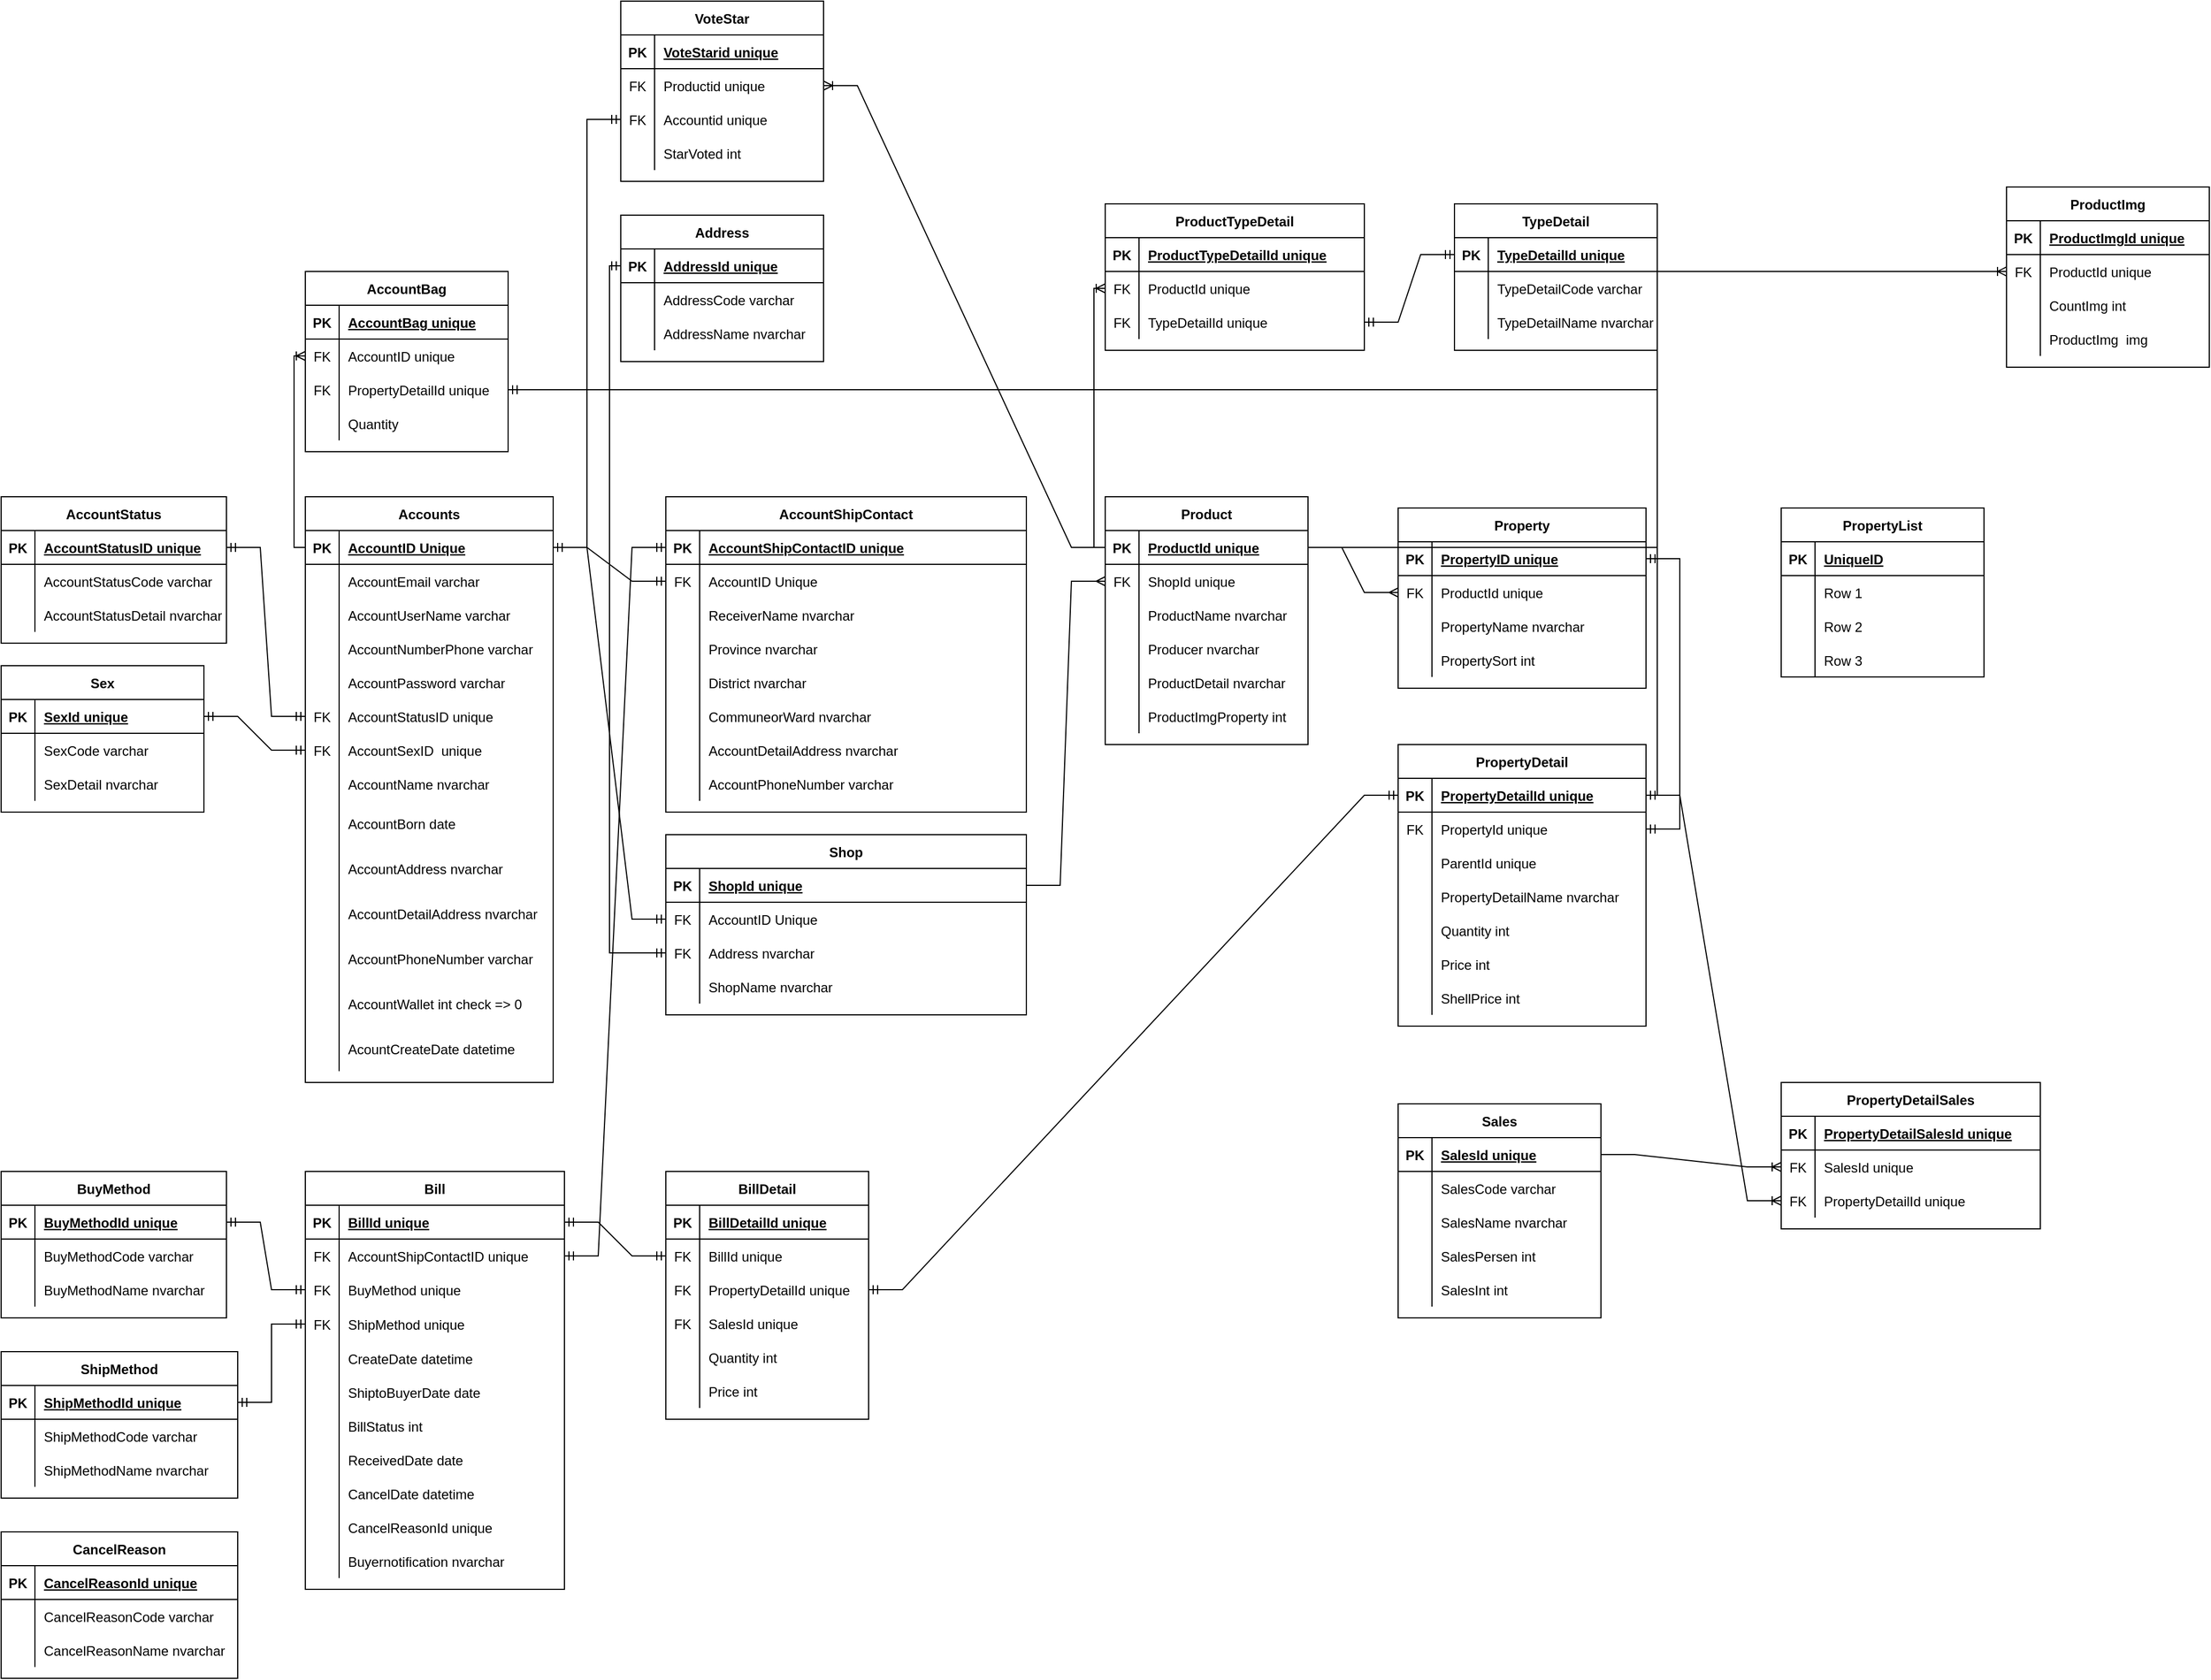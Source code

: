 <mxfile version="20.6.0" type="device"><diagram id="Ml0AstOquTfPHC9Bm9la" name="Page-1"><mxGraphModel dx="4654" dy="726" grid="1" gridSize="10" guides="1" tooltips="1" connect="1" arrows="1" fold="1" page="1" pageScale="1" pageWidth="3300" pageHeight="4681" background="none" math="0" shadow="0"><root><mxCell id="0"/><mxCell id="1" parent="0"/><mxCell id="xqUO0tm43wkDGjfkVI12-1118" value="Accounts" style="shape=table;startSize=30;container=1;collapsible=1;childLayout=tableLayout;fixedRows=1;rowLines=0;fontStyle=1;align=center;resizeLast=1;" parent="1" vertex="1"><mxGeometry x="-60" y="2000" width="220" height="520" as="geometry"/></mxCell><mxCell id="xqUO0tm43wkDGjfkVI12-1119" value="" style="shape=tableRow;horizontal=0;startSize=0;swimlaneHead=0;swimlaneBody=0;fillColor=none;collapsible=0;dropTarget=0;points=[[0,0.5],[1,0.5]];portConstraint=eastwest;top=0;left=0;right=0;bottom=1;" parent="xqUO0tm43wkDGjfkVI12-1118" vertex="1"><mxGeometry y="30" width="220" height="30" as="geometry"/></mxCell><mxCell id="xqUO0tm43wkDGjfkVI12-1120" value="PK" style="shape=partialRectangle;connectable=0;fillColor=none;top=0;left=0;bottom=0;right=0;fontStyle=1;overflow=hidden;" parent="xqUO0tm43wkDGjfkVI12-1119" vertex="1"><mxGeometry width="30" height="30" as="geometry"><mxRectangle width="30" height="30" as="alternateBounds"/></mxGeometry></mxCell><mxCell id="xqUO0tm43wkDGjfkVI12-1121" value="AccountID Unique" style="shape=partialRectangle;connectable=0;fillColor=none;top=0;left=0;bottom=0;right=0;align=left;spacingLeft=6;fontStyle=5;overflow=hidden;" parent="xqUO0tm43wkDGjfkVI12-1119" vertex="1"><mxGeometry x="30" width="190" height="30" as="geometry"><mxRectangle width="190" height="30" as="alternateBounds"/></mxGeometry></mxCell><mxCell id="xqUO0tm43wkDGjfkVI12-1122" value="" style="shape=tableRow;horizontal=0;startSize=0;swimlaneHead=0;swimlaneBody=0;fillColor=none;collapsible=0;dropTarget=0;points=[[0,0.5],[1,0.5]];portConstraint=eastwest;top=0;left=0;right=0;bottom=0;" parent="xqUO0tm43wkDGjfkVI12-1118" vertex="1"><mxGeometry y="60" width="220" height="30" as="geometry"/></mxCell><mxCell id="xqUO0tm43wkDGjfkVI12-1123" value="" style="shape=partialRectangle;connectable=0;fillColor=none;top=0;left=0;bottom=0;right=0;editable=1;overflow=hidden;" parent="xqUO0tm43wkDGjfkVI12-1122" vertex="1"><mxGeometry width="30" height="30" as="geometry"><mxRectangle width="30" height="30" as="alternateBounds"/></mxGeometry></mxCell><mxCell id="xqUO0tm43wkDGjfkVI12-1124" value="AccountEmail varchar" style="shape=partialRectangle;connectable=0;fillColor=none;top=0;left=0;bottom=0;right=0;align=left;spacingLeft=6;overflow=hidden;" parent="xqUO0tm43wkDGjfkVI12-1122" vertex="1"><mxGeometry x="30" width="190" height="30" as="geometry"><mxRectangle width="190" height="30" as="alternateBounds"/></mxGeometry></mxCell><mxCell id="xqUO0tm43wkDGjfkVI12-1125" value="" style="shape=tableRow;horizontal=0;startSize=0;swimlaneHead=0;swimlaneBody=0;fillColor=none;collapsible=0;dropTarget=0;points=[[0,0.5],[1,0.5]];portConstraint=eastwest;top=0;left=0;right=0;bottom=0;" parent="xqUO0tm43wkDGjfkVI12-1118" vertex="1"><mxGeometry y="90" width="220" height="30" as="geometry"/></mxCell><mxCell id="xqUO0tm43wkDGjfkVI12-1126" value="" style="shape=partialRectangle;connectable=0;fillColor=none;top=0;left=0;bottom=0;right=0;editable=1;overflow=hidden;" parent="xqUO0tm43wkDGjfkVI12-1125" vertex="1"><mxGeometry width="30" height="30" as="geometry"><mxRectangle width="30" height="30" as="alternateBounds"/></mxGeometry></mxCell><mxCell id="xqUO0tm43wkDGjfkVI12-1127" value="AccountUserName varchar" style="shape=partialRectangle;connectable=0;fillColor=none;top=0;left=0;bottom=0;right=0;align=left;spacingLeft=6;overflow=hidden;" parent="xqUO0tm43wkDGjfkVI12-1125" vertex="1"><mxGeometry x="30" width="190" height="30" as="geometry"><mxRectangle width="190" height="30" as="alternateBounds"/></mxGeometry></mxCell><mxCell id="xqUO0tm43wkDGjfkVI12-1128" value="" style="shape=tableRow;horizontal=0;startSize=0;swimlaneHead=0;swimlaneBody=0;fillColor=none;collapsible=0;dropTarget=0;points=[[0,0.5],[1,0.5]];portConstraint=eastwest;top=0;left=0;right=0;bottom=0;" parent="xqUO0tm43wkDGjfkVI12-1118" vertex="1"><mxGeometry y="120" width="220" height="30" as="geometry"/></mxCell><mxCell id="xqUO0tm43wkDGjfkVI12-1129" value="" style="shape=partialRectangle;connectable=0;fillColor=none;top=0;left=0;bottom=0;right=0;editable=1;overflow=hidden;" parent="xqUO0tm43wkDGjfkVI12-1128" vertex="1"><mxGeometry width="30" height="30" as="geometry"><mxRectangle width="30" height="30" as="alternateBounds"/></mxGeometry></mxCell><mxCell id="xqUO0tm43wkDGjfkVI12-1130" value="AccountNumberPhone varchar" style="shape=partialRectangle;connectable=0;fillColor=none;top=0;left=0;bottom=0;right=0;align=left;spacingLeft=6;overflow=hidden;" parent="xqUO0tm43wkDGjfkVI12-1128" vertex="1"><mxGeometry x="30" width="190" height="30" as="geometry"><mxRectangle width="190" height="30" as="alternateBounds"/></mxGeometry></mxCell><mxCell id="xqUO0tm43wkDGjfkVI12-1131" value="" style="shape=tableRow;horizontal=0;startSize=0;swimlaneHead=0;swimlaneBody=0;fillColor=none;collapsible=0;dropTarget=0;points=[[0,0.5],[1,0.5]];portConstraint=eastwest;top=0;left=0;right=0;bottom=0;" parent="xqUO0tm43wkDGjfkVI12-1118" vertex="1"><mxGeometry y="150" width="220" height="30" as="geometry"/></mxCell><mxCell id="xqUO0tm43wkDGjfkVI12-1132" value="" style="shape=partialRectangle;connectable=0;fillColor=none;top=0;left=0;bottom=0;right=0;editable=1;overflow=hidden;" parent="xqUO0tm43wkDGjfkVI12-1131" vertex="1"><mxGeometry width="30" height="30" as="geometry"><mxRectangle width="30" height="30" as="alternateBounds"/></mxGeometry></mxCell><mxCell id="xqUO0tm43wkDGjfkVI12-1133" value="AccountPassword varchar" style="shape=partialRectangle;connectable=0;fillColor=none;top=0;left=0;bottom=0;right=0;align=left;spacingLeft=6;overflow=hidden;" parent="xqUO0tm43wkDGjfkVI12-1131" vertex="1"><mxGeometry x="30" width="190" height="30" as="geometry"><mxRectangle width="190" height="30" as="alternateBounds"/></mxGeometry></mxCell><mxCell id="xqUO0tm43wkDGjfkVI12-1134" value="" style="shape=tableRow;horizontal=0;startSize=0;swimlaneHead=0;swimlaneBody=0;fillColor=none;collapsible=0;dropTarget=0;points=[[0,0.5],[1,0.5]];portConstraint=eastwest;top=0;left=0;right=0;bottom=0;" parent="xqUO0tm43wkDGjfkVI12-1118" vertex="1"><mxGeometry y="180" width="220" height="30" as="geometry"/></mxCell><mxCell id="xqUO0tm43wkDGjfkVI12-1135" value="FK" style="shape=partialRectangle;connectable=0;fillColor=none;top=0;left=0;bottom=0;right=0;editable=1;overflow=hidden;" parent="xqUO0tm43wkDGjfkVI12-1134" vertex="1"><mxGeometry width="30" height="30" as="geometry"><mxRectangle width="30" height="30" as="alternateBounds"/></mxGeometry></mxCell><mxCell id="xqUO0tm43wkDGjfkVI12-1136" value="AccountStatusID unique" style="shape=partialRectangle;connectable=0;fillColor=none;top=0;left=0;bottom=0;right=0;align=left;spacingLeft=6;overflow=hidden;" parent="xqUO0tm43wkDGjfkVI12-1134" vertex="1"><mxGeometry x="30" width="190" height="30" as="geometry"><mxRectangle width="190" height="30" as="alternateBounds"/></mxGeometry></mxCell><mxCell id="xqUO0tm43wkDGjfkVI12-1137" value="" style="shape=tableRow;horizontal=0;startSize=0;swimlaneHead=0;swimlaneBody=0;fillColor=none;collapsible=0;dropTarget=0;points=[[0,0.5],[1,0.5]];portConstraint=eastwest;top=0;left=0;right=0;bottom=0;" parent="xqUO0tm43wkDGjfkVI12-1118" vertex="1"><mxGeometry y="210" width="220" height="30" as="geometry"/></mxCell><mxCell id="xqUO0tm43wkDGjfkVI12-1138" value="FK" style="shape=partialRectangle;connectable=0;fillColor=none;top=0;left=0;bottom=0;right=0;editable=1;overflow=hidden;" parent="xqUO0tm43wkDGjfkVI12-1137" vertex="1"><mxGeometry width="30" height="30" as="geometry"><mxRectangle width="30" height="30" as="alternateBounds"/></mxGeometry></mxCell><mxCell id="xqUO0tm43wkDGjfkVI12-1139" value="AccountSexID  unique" style="shape=partialRectangle;connectable=0;fillColor=none;top=0;left=0;bottom=0;right=0;align=left;spacingLeft=6;overflow=hidden;" parent="xqUO0tm43wkDGjfkVI12-1137" vertex="1"><mxGeometry x="30" width="190" height="30" as="geometry"><mxRectangle width="190" height="30" as="alternateBounds"/></mxGeometry></mxCell><mxCell id="xqUO0tm43wkDGjfkVI12-1140" value="" style="shape=tableRow;horizontal=0;startSize=0;swimlaneHead=0;swimlaneBody=0;fillColor=none;collapsible=0;dropTarget=0;points=[[0,0.5],[1,0.5]];portConstraint=eastwest;top=0;left=0;right=0;bottom=0;" parent="xqUO0tm43wkDGjfkVI12-1118" vertex="1"><mxGeometry y="240" width="220" height="30" as="geometry"/></mxCell><mxCell id="xqUO0tm43wkDGjfkVI12-1141" value="" style="shape=partialRectangle;connectable=0;fillColor=none;top=0;left=0;bottom=0;right=0;editable=1;overflow=hidden;" parent="xqUO0tm43wkDGjfkVI12-1140" vertex="1"><mxGeometry width="30" height="30" as="geometry"><mxRectangle width="30" height="30" as="alternateBounds"/></mxGeometry></mxCell><mxCell id="xqUO0tm43wkDGjfkVI12-1142" value="AccountName nvarchar" style="shape=partialRectangle;connectable=0;fillColor=none;top=0;left=0;bottom=0;right=0;align=left;spacingLeft=6;overflow=hidden;" parent="xqUO0tm43wkDGjfkVI12-1140" vertex="1"><mxGeometry x="30" width="190" height="30" as="geometry"><mxRectangle width="190" height="30" as="alternateBounds"/></mxGeometry></mxCell><mxCell id="xqUO0tm43wkDGjfkVI12-1143" value="" style="shape=tableRow;horizontal=0;startSize=0;swimlaneHead=0;swimlaneBody=0;fillColor=none;collapsible=0;dropTarget=0;points=[[0,0.5],[1,0.5]];portConstraint=eastwest;top=0;left=0;right=0;bottom=0;" parent="xqUO0tm43wkDGjfkVI12-1118" vertex="1"><mxGeometry y="270" width="220" height="40" as="geometry"/></mxCell><mxCell id="xqUO0tm43wkDGjfkVI12-1144" value="" style="shape=partialRectangle;connectable=0;fillColor=none;top=0;left=0;bottom=0;right=0;editable=1;overflow=hidden;" parent="xqUO0tm43wkDGjfkVI12-1143" vertex="1"><mxGeometry width="30" height="40" as="geometry"><mxRectangle width="30" height="40" as="alternateBounds"/></mxGeometry></mxCell><mxCell id="xqUO0tm43wkDGjfkVI12-1145" value="AccountBorn date" style="shape=partialRectangle;connectable=0;fillColor=none;top=0;left=0;bottom=0;right=0;align=left;spacingLeft=6;overflow=hidden;" parent="xqUO0tm43wkDGjfkVI12-1143" vertex="1"><mxGeometry x="30" width="190" height="40" as="geometry"><mxRectangle width="190" height="40" as="alternateBounds"/></mxGeometry></mxCell><mxCell id="xqUO0tm43wkDGjfkVI12-1146" value="" style="shape=tableRow;horizontal=0;startSize=0;swimlaneHead=0;swimlaneBody=0;fillColor=none;collapsible=0;dropTarget=0;points=[[0,0.5],[1,0.5]];portConstraint=eastwest;top=0;left=0;right=0;bottom=0;" parent="xqUO0tm43wkDGjfkVI12-1118" vertex="1"><mxGeometry y="310" width="220" height="40" as="geometry"/></mxCell><mxCell id="xqUO0tm43wkDGjfkVI12-1147" value="" style="shape=partialRectangle;connectable=0;fillColor=none;top=0;left=0;bottom=0;right=0;editable=1;overflow=hidden;" parent="xqUO0tm43wkDGjfkVI12-1146" vertex="1"><mxGeometry width="30" height="40" as="geometry"><mxRectangle width="30" height="40" as="alternateBounds"/></mxGeometry></mxCell><mxCell id="xqUO0tm43wkDGjfkVI12-1148" value="AccountAddress nvarchar" style="shape=partialRectangle;connectable=0;fillColor=none;top=0;left=0;bottom=0;right=0;align=left;spacingLeft=6;overflow=hidden;" parent="xqUO0tm43wkDGjfkVI12-1146" vertex="1"><mxGeometry x="30" width="190" height="40" as="geometry"><mxRectangle width="190" height="40" as="alternateBounds"/></mxGeometry></mxCell><mxCell id="xqUO0tm43wkDGjfkVI12-1149" value="" style="shape=tableRow;horizontal=0;startSize=0;swimlaneHead=0;swimlaneBody=0;fillColor=none;collapsible=0;dropTarget=0;points=[[0,0.5],[1,0.5]];portConstraint=eastwest;top=0;left=0;right=0;bottom=0;" parent="xqUO0tm43wkDGjfkVI12-1118" vertex="1"><mxGeometry y="350" width="220" height="40" as="geometry"/></mxCell><mxCell id="xqUO0tm43wkDGjfkVI12-1150" value="" style="shape=partialRectangle;connectable=0;fillColor=none;top=0;left=0;bottom=0;right=0;editable=1;overflow=hidden;" parent="xqUO0tm43wkDGjfkVI12-1149" vertex="1"><mxGeometry width="30" height="40" as="geometry"><mxRectangle width="30" height="40" as="alternateBounds"/></mxGeometry></mxCell><mxCell id="xqUO0tm43wkDGjfkVI12-1151" value="AccountDetailAddress nvarchar" style="shape=partialRectangle;connectable=0;fillColor=none;top=0;left=0;bottom=0;right=0;align=left;spacingLeft=6;overflow=hidden;" parent="xqUO0tm43wkDGjfkVI12-1149" vertex="1"><mxGeometry x="30" width="190" height="40" as="geometry"><mxRectangle width="190" height="40" as="alternateBounds"/></mxGeometry></mxCell><mxCell id="xqUO0tm43wkDGjfkVI12-1152" value="" style="shape=tableRow;horizontal=0;startSize=0;swimlaneHead=0;swimlaneBody=0;fillColor=none;collapsible=0;dropTarget=0;points=[[0,0.5],[1,0.5]];portConstraint=eastwest;top=0;left=0;right=0;bottom=0;" parent="xqUO0tm43wkDGjfkVI12-1118" vertex="1"><mxGeometry y="390" width="220" height="40" as="geometry"/></mxCell><mxCell id="xqUO0tm43wkDGjfkVI12-1153" value="" style="shape=partialRectangle;connectable=0;fillColor=none;top=0;left=0;bottom=0;right=0;editable=1;overflow=hidden;" parent="xqUO0tm43wkDGjfkVI12-1152" vertex="1"><mxGeometry width="30" height="40" as="geometry"><mxRectangle width="30" height="40" as="alternateBounds"/></mxGeometry></mxCell><mxCell id="xqUO0tm43wkDGjfkVI12-1154" value="AccountPhoneNumber varchar" style="shape=partialRectangle;connectable=0;fillColor=none;top=0;left=0;bottom=0;right=0;align=left;spacingLeft=6;overflow=hidden;" parent="xqUO0tm43wkDGjfkVI12-1152" vertex="1"><mxGeometry x="30" width="190" height="40" as="geometry"><mxRectangle width="190" height="40" as="alternateBounds"/></mxGeometry></mxCell><mxCell id="xqUO0tm43wkDGjfkVI12-1155" value="" style="shape=tableRow;horizontal=0;startSize=0;swimlaneHead=0;swimlaneBody=0;fillColor=none;collapsible=0;dropTarget=0;points=[[0,0.5],[1,0.5]];portConstraint=eastwest;top=0;left=0;right=0;bottom=0;" parent="xqUO0tm43wkDGjfkVI12-1118" vertex="1"><mxGeometry y="430" width="220" height="40" as="geometry"/></mxCell><mxCell id="xqUO0tm43wkDGjfkVI12-1156" value="" style="shape=partialRectangle;connectable=0;fillColor=none;top=0;left=0;bottom=0;right=0;editable=1;overflow=hidden;" parent="xqUO0tm43wkDGjfkVI12-1155" vertex="1"><mxGeometry width="30" height="40" as="geometry"><mxRectangle width="30" height="40" as="alternateBounds"/></mxGeometry></mxCell><mxCell id="xqUO0tm43wkDGjfkVI12-1157" value="AccountWallet int check =&gt; 0" style="shape=partialRectangle;connectable=0;fillColor=none;top=0;left=0;bottom=0;right=0;align=left;spacingLeft=6;overflow=hidden;" parent="xqUO0tm43wkDGjfkVI12-1155" vertex="1"><mxGeometry x="30" width="190" height="40" as="geometry"><mxRectangle width="190" height="40" as="alternateBounds"/></mxGeometry></mxCell><mxCell id="xqUO0tm43wkDGjfkVI12-1158" style="shape=tableRow;horizontal=0;startSize=0;swimlaneHead=0;swimlaneBody=0;fillColor=none;collapsible=0;dropTarget=0;points=[[0,0.5],[1,0.5]];portConstraint=eastwest;top=0;left=0;right=0;bottom=0;" parent="xqUO0tm43wkDGjfkVI12-1118" vertex="1"><mxGeometry y="470" width="220" height="40" as="geometry"/></mxCell><mxCell id="xqUO0tm43wkDGjfkVI12-1159" style="shape=partialRectangle;connectable=0;fillColor=none;top=0;left=0;bottom=0;right=0;editable=1;overflow=hidden;" parent="xqUO0tm43wkDGjfkVI12-1158" vertex="1"><mxGeometry width="30" height="40" as="geometry"><mxRectangle width="30" height="40" as="alternateBounds"/></mxGeometry></mxCell><mxCell id="xqUO0tm43wkDGjfkVI12-1160" value="AcountCreateDate datetime" style="shape=partialRectangle;connectable=0;fillColor=none;top=0;left=0;bottom=0;right=0;align=left;spacingLeft=6;overflow=hidden;" parent="xqUO0tm43wkDGjfkVI12-1158" vertex="1"><mxGeometry x="30" width="190" height="40" as="geometry"><mxRectangle width="190" height="40" as="alternateBounds"/></mxGeometry></mxCell><mxCell id="xqUO0tm43wkDGjfkVI12-1161" value="AccountShipContact" style="shape=table;startSize=30;container=1;collapsible=1;childLayout=tableLayout;fixedRows=1;rowLines=0;fontStyle=1;align=center;resizeLast=1;" parent="1" vertex="1"><mxGeometry x="260" y="2000" width="320" height="280" as="geometry"/></mxCell><mxCell id="xqUO0tm43wkDGjfkVI12-1162" value="" style="shape=tableRow;horizontal=0;startSize=0;swimlaneHead=0;swimlaneBody=0;fillColor=none;collapsible=0;dropTarget=0;points=[[0,0.5],[1,0.5]];portConstraint=eastwest;top=0;left=0;right=0;bottom=1;" parent="xqUO0tm43wkDGjfkVI12-1161" vertex="1"><mxGeometry y="30" width="320" height="30" as="geometry"/></mxCell><mxCell id="xqUO0tm43wkDGjfkVI12-1163" value="PK" style="shape=partialRectangle;connectable=0;fillColor=none;top=0;left=0;bottom=0;right=0;fontStyle=1;overflow=hidden;" parent="xqUO0tm43wkDGjfkVI12-1162" vertex="1"><mxGeometry width="30" height="30" as="geometry"><mxRectangle width="30" height="30" as="alternateBounds"/></mxGeometry></mxCell><mxCell id="xqUO0tm43wkDGjfkVI12-1164" value="AccountShipContactID unique" style="shape=partialRectangle;connectable=0;fillColor=none;top=0;left=0;bottom=0;right=0;align=left;spacingLeft=6;fontStyle=5;overflow=hidden;" parent="xqUO0tm43wkDGjfkVI12-1162" vertex="1"><mxGeometry x="30" width="290" height="30" as="geometry"><mxRectangle width="290" height="30" as="alternateBounds"/></mxGeometry></mxCell><mxCell id="xqUO0tm43wkDGjfkVI12-1165" value="" style="shape=tableRow;horizontal=0;startSize=0;swimlaneHead=0;swimlaneBody=0;fillColor=none;collapsible=0;dropTarget=0;points=[[0,0.5],[1,0.5]];portConstraint=eastwest;top=0;left=0;right=0;bottom=0;" parent="xqUO0tm43wkDGjfkVI12-1161" vertex="1"><mxGeometry y="60" width="320" height="30" as="geometry"/></mxCell><mxCell id="xqUO0tm43wkDGjfkVI12-1166" value="FK" style="shape=partialRectangle;connectable=0;fillColor=none;top=0;left=0;bottom=0;right=0;editable=1;overflow=hidden;" parent="xqUO0tm43wkDGjfkVI12-1165" vertex="1"><mxGeometry width="30" height="30" as="geometry"><mxRectangle width="30" height="30" as="alternateBounds"/></mxGeometry></mxCell><mxCell id="xqUO0tm43wkDGjfkVI12-1167" value="AccountID Unique" style="shape=partialRectangle;connectable=0;fillColor=none;top=0;left=0;bottom=0;right=0;align=left;spacingLeft=6;overflow=hidden;" parent="xqUO0tm43wkDGjfkVI12-1165" vertex="1"><mxGeometry x="30" width="290" height="30" as="geometry"><mxRectangle width="290" height="30" as="alternateBounds"/></mxGeometry></mxCell><mxCell id="xqUO0tm43wkDGjfkVI12-1168" value="" style="shape=tableRow;horizontal=0;startSize=0;swimlaneHead=0;swimlaneBody=0;fillColor=none;collapsible=0;dropTarget=0;points=[[0,0.5],[1,0.5]];portConstraint=eastwest;top=0;left=0;right=0;bottom=0;" parent="xqUO0tm43wkDGjfkVI12-1161" vertex="1"><mxGeometry y="90" width="320" height="30" as="geometry"/></mxCell><mxCell id="xqUO0tm43wkDGjfkVI12-1169" value="" style="shape=partialRectangle;connectable=0;fillColor=none;top=0;left=0;bottom=0;right=0;editable=1;overflow=hidden;" parent="xqUO0tm43wkDGjfkVI12-1168" vertex="1"><mxGeometry width="30" height="30" as="geometry"><mxRectangle width="30" height="30" as="alternateBounds"/></mxGeometry></mxCell><mxCell id="xqUO0tm43wkDGjfkVI12-1170" value="ReceiverName nvarchar" style="shape=partialRectangle;connectable=0;fillColor=none;top=0;left=0;bottom=0;right=0;align=left;spacingLeft=6;overflow=hidden;" parent="xqUO0tm43wkDGjfkVI12-1168" vertex="1"><mxGeometry x="30" width="290" height="30" as="geometry"><mxRectangle width="290" height="30" as="alternateBounds"/></mxGeometry></mxCell><mxCell id="xqUO0tm43wkDGjfkVI12-1171" value="" style="shape=tableRow;horizontal=0;startSize=0;swimlaneHead=0;swimlaneBody=0;fillColor=none;collapsible=0;dropTarget=0;points=[[0,0.5],[1,0.5]];portConstraint=eastwest;top=0;left=0;right=0;bottom=0;" parent="xqUO0tm43wkDGjfkVI12-1161" vertex="1"><mxGeometry y="120" width="320" height="30" as="geometry"/></mxCell><mxCell id="xqUO0tm43wkDGjfkVI12-1172" value="" style="shape=partialRectangle;connectable=0;fillColor=none;top=0;left=0;bottom=0;right=0;editable=1;overflow=hidden;" parent="xqUO0tm43wkDGjfkVI12-1171" vertex="1"><mxGeometry width="30" height="30" as="geometry"><mxRectangle width="30" height="30" as="alternateBounds"/></mxGeometry></mxCell><mxCell id="xqUO0tm43wkDGjfkVI12-1173" value="Province nvarchar" style="shape=partialRectangle;connectable=0;fillColor=none;top=0;left=0;bottom=0;right=0;align=left;spacingLeft=6;overflow=hidden;" parent="xqUO0tm43wkDGjfkVI12-1171" vertex="1"><mxGeometry x="30" width="290" height="30" as="geometry"><mxRectangle width="290" height="30" as="alternateBounds"/></mxGeometry></mxCell><mxCell id="xqUO0tm43wkDGjfkVI12-1174" value="" style="shape=tableRow;horizontal=0;startSize=0;swimlaneHead=0;swimlaneBody=0;fillColor=none;collapsible=0;dropTarget=0;points=[[0,0.5],[1,0.5]];portConstraint=eastwest;top=0;left=0;right=0;bottom=0;" parent="xqUO0tm43wkDGjfkVI12-1161" vertex="1"><mxGeometry y="150" width="320" height="30" as="geometry"/></mxCell><mxCell id="xqUO0tm43wkDGjfkVI12-1175" value="" style="shape=partialRectangle;connectable=0;fillColor=none;top=0;left=0;bottom=0;right=0;editable=1;overflow=hidden;" parent="xqUO0tm43wkDGjfkVI12-1174" vertex="1"><mxGeometry width="30" height="30" as="geometry"><mxRectangle width="30" height="30" as="alternateBounds"/></mxGeometry></mxCell><mxCell id="xqUO0tm43wkDGjfkVI12-1176" value="District nvarchar" style="shape=partialRectangle;connectable=0;fillColor=none;top=0;left=0;bottom=0;right=0;align=left;spacingLeft=6;overflow=hidden;" parent="xqUO0tm43wkDGjfkVI12-1174" vertex="1"><mxGeometry x="30" width="290" height="30" as="geometry"><mxRectangle width="290" height="30" as="alternateBounds"/></mxGeometry></mxCell><mxCell id="xqUO0tm43wkDGjfkVI12-1177" value="" style="shape=tableRow;horizontal=0;startSize=0;swimlaneHead=0;swimlaneBody=0;fillColor=none;collapsible=0;dropTarget=0;points=[[0,0.5],[1,0.5]];portConstraint=eastwest;top=0;left=0;right=0;bottom=0;" parent="xqUO0tm43wkDGjfkVI12-1161" vertex="1"><mxGeometry y="180" width="320" height="30" as="geometry"/></mxCell><mxCell id="xqUO0tm43wkDGjfkVI12-1178" value="" style="shape=partialRectangle;connectable=0;fillColor=none;top=0;left=0;bottom=0;right=0;editable=1;overflow=hidden;" parent="xqUO0tm43wkDGjfkVI12-1177" vertex="1"><mxGeometry width="30" height="30" as="geometry"><mxRectangle width="30" height="30" as="alternateBounds"/></mxGeometry></mxCell><mxCell id="xqUO0tm43wkDGjfkVI12-1179" value="CommuneorWard nvarchar" style="shape=partialRectangle;connectable=0;fillColor=none;top=0;left=0;bottom=0;right=0;align=left;spacingLeft=6;overflow=hidden;" parent="xqUO0tm43wkDGjfkVI12-1177" vertex="1"><mxGeometry x="30" width="290" height="30" as="geometry"><mxRectangle width="290" height="30" as="alternateBounds"/></mxGeometry></mxCell><mxCell id="xqUO0tm43wkDGjfkVI12-1180" value="" style="shape=tableRow;horizontal=0;startSize=0;swimlaneHead=0;swimlaneBody=0;fillColor=none;collapsible=0;dropTarget=0;points=[[0,0.5],[1,0.5]];portConstraint=eastwest;top=0;left=0;right=0;bottom=0;" parent="xqUO0tm43wkDGjfkVI12-1161" vertex="1"><mxGeometry y="210" width="320" height="30" as="geometry"/></mxCell><mxCell id="xqUO0tm43wkDGjfkVI12-1181" value="" style="shape=partialRectangle;connectable=0;fillColor=none;top=0;left=0;bottom=0;right=0;editable=1;overflow=hidden;" parent="xqUO0tm43wkDGjfkVI12-1180" vertex="1"><mxGeometry width="30" height="30" as="geometry"><mxRectangle width="30" height="30" as="alternateBounds"/></mxGeometry></mxCell><mxCell id="xqUO0tm43wkDGjfkVI12-1182" value="AccountDetailAddress nvarchar" style="shape=partialRectangle;connectable=0;fillColor=none;top=0;left=0;bottom=0;right=0;align=left;spacingLeft=6;overflow=hidden;" parent="xqUO0tm43wkDGjfkVI12-1180" vertex="1"><mxGeometry x="30" width="290" height="30" as="geometry"><mxRectangle width="290" height="30" as="alternateBounds"/></mxGeometry></mxCell><mxCell id="xqUO0tm43wkDGjfkVI12-1183" value="" style="shape=tableRow;horizontal=0;startSize=0;swimlaneHead=0;swimlaneBody=0;fillColor=none;collapsible=0;dropTarget=0;points=[[0,0.5],[1,0.5]];portConstraint=eastwest;top=0;left=0;right=0;bottom=0;" parent="xqUO0tm43wkDGjfkVI12-1161" vertex="1"><mxGeometry y="240" width="320" height="30" as="geometry"/></mxCell><mxCell id="xqUO0tm43wkDGjfkVI12-1184" value="" style="shape=partialRectangle;connectable=0;fillColor=none;top=0;left=0;bottom=0;right=0;editable=1;overflow=hidden;" parent="xqUO0tm43wkDGjfkVI12-1183" vertex="1"><mxGeometry width="30" height="30" as="geometry"><mxRectangle width="30" height="30" as="alternateBounds"/></mxGeometry></mxCell><mxCell id="xqUO0tm43wkDGjfkVI12-1185" value="AccountPhoneNumber varchar" style="shape=partialRectangle;connectable=0;fillColor=none;top=0;left=0;bottom=0;right=0;align=left;spacingLeft=6;overflow=hidden;" parent="xqUO0tm43wkDGjfkVI12-1183" vertex="1"><mxGeometry x="30" width="290" height="30" as="geometry"><mxRectangle width="290" height="30" as="alternateBounds"/></mxGeometry></mxCell><mxCell id="xqUO0tm43wkDGjfkVI12-1186" value="" style="edgeStyle=entityRelationEdgeStyle;fontSize=12;html=1;endArrow=ERmandOne;startArrow=ERmandOne;rounded=0;entryX=0;entryY=0.5;entryDx=0;entryDy=0;exitX=1;exitY=0.5;exitDx=0;exitDy=0;" parent="1" source="xqUO0tm43wkDGjfkVI12-1119" target="xqUO0tm43wkDGjfkVI12-1165" edge="1"><mxGeometry width="100" height="100" relative="1" as="geometry"><mxPoint x="180" y="2260" as="sourcePoint"/><mxPoint x="280" y="2160" as="targetPoint"/></mxGeometry></mxCell><mxCell id="xqUO0tm43wkDGjfkVI12-1187" value="Sex" style="shape=table;startSize=30;container=1;collapsible=1;childLayout=tableLayout;fixedRows=1;rowLines=0;fontStyle=1;align=center;resizeLast=1;" parent="1" vertex="1"><mxGeometry x="-330" y="2150" width="180" height="130" as="geometry"/></mxCell><mxCell id="xqUO0tm43wkDGjfkVI12-1188" value="" style="shape=tableRow;horizontal=0;startSize=0;swimlaneHead=0;swimlaneBody=0;fillColor=none;collapsible=0;dropTarget=0;points=[[0,0.5],[1,0.5]];portConstraint=eastwest;top=0;left=0;right=0;bottom=1;" parent="xqUO0tm43wkDGjfkVI12-1187" vertex="1"><mxGeometry y="30" width="180" height="30" as="geometry"/></mxCell><mxCell id="xqUO0tm43wkDGjfkVI12-1189" value="PK" style="shape=partialRectangle;connectable=0;fillColor=none;top=0;left=0;bottom=0;right=0;fontStyle=1;overflow=hidden;" parent="xqUO0tm43wkDGjfkVI12-1188" vertex="1"><mxGeometry width="30" height="30" as="geometry"><mxRectangle width="30" height="30" as="alternateBounds"/></mxGeometry></mxCell><mxCell id="xqUO0tm43wkDGjfkVI12-1190" value="SexId unique" style="shape=partialRectangle;connectable=0;fillColor=none;top=0;left=0;bottom=0;right=0;align=left;spacingLeft=6;fontStyle=5;overflow=hidden;" parent="xqUO0tm43wkDGjfkVI12-1188" vertex="1"><mxGeometry x="30" width="150" height="30" as="geometry"><mxRectangle width="150" height="30" as="alternateBounds"/></mxGeometry></mxCell><mxCell id="xqUO0tm43wkDGjfkVI12-1191" value="" style="shape=tableRow;horizontal=0;startSize=0;swimlaneHead=0;swimlaneBody=0;fillColor=none;collapsible=0;dropTarget=0;points=[[0,0.5],[1,0.5]];portConstraint=eastwest;top=0;left=0;right=0;bottom=0;" parent="xqUO0tm43wkDGjfkVI12-1187" vertex="1"><mxGeometry y="60" width="180" height="30" as="geometry"/></mxCell><mxCell id="xqUO0tm43wkDGjfkVI12-1192" value="" style="shape=partialRectangle;connectable=0;fillColor=none;top=0;left=0;bottom=0;right=0;editable=1;overflow=hidden;" parent="xqUO0tm43wkDGjfkVI12-1191" vertex="1"><mxGeometry width="30" height="30" as="geometry"><mxRectangle width="30" height="30" as="alternateBounds"/></mxGeometry></mxCell><mxCell id="xqUO0tm43wkDGjfkVI12-1193" value="SexCode varchar" style="shape=partialRectangle;connectable=0;fillColor=none;top=0;left=0;bottom=0;right=0;align=left;spacingLeft=6;overflow=hidden;" parent="xqUO0tm43wkDGjfkVI12-1191" vertex="1"><mxGeometry x="30" width="150" height="30" as="geometry"><mxRectangle width="150" height="30" as="alternateBounds"/></mxGeometry></mxCell><mxCell id="xqUO0tm43wkDGjfkVI12-1194" value="" style="shape=tableRow;horizontal=0;startSize=0;swimlaneHead=0;swimlaneBody=0;fillColor=none;collapsible=0;dropTarget=0;points=[[0,0.5],[1,0.5]];portConstraint=eastwest;top=0;left=0;right=0;bottom=0;" parent="xqUO0tm43wkDGjfkVI12-1187" vertex="1"><mxGeometry y="90" width="180" height="30" as="geometry"/></mxCell><mxCell id="xqUO0tm43wkDGjfkVI12-1195" value="" style="shape=partialRectangle;connectable=0;fillColor=none;top=0;left=0;bottom=0;right=0;editable=1;overflow=hidden;" parent="xqUO0tm43wkDGjfkVI12-1194" vertex="1"><mxGeometry width="30" height="30" as="geometry"><mxRectangle width="30" height="30" as="alternateBounds"/></mxGeometry></mxCell><mxCell id="xqUO0tm43wkDGjfkVI12-1196" value="SexDetail nvarchar" style="shape=partialRectangle;connectable=0;fillColor=none;top=0;left=0;bottom=0;right=0;align=left;spacingLeft=6;overflow=hidden;" parent="xqUO0tm43wkDGjfkVI12-1194" vertex="1"><mxGeometry x="30" width="150" height="30" as="geometry"><mxRectangle width="150" height="30" as="alternateBounds"/></mxGeometry></mxCell><mxCell id="xqUO0tm43wkDGjfkVI12-1197" value="" style="edgeStyle=entityRelationEdgeStyle;fontSize=12;html=1;endArrow=ERmandOne;startArrow=ERmandOne;rounded=0;exitX=1;exitY=0.5;exitDx=0;exitDy=0;entryX=0;entryY=0.5;entryDx=0;entryDy=0;" parent="1" source="xqUO0tm43wkDGjfkVI12-1188" target="xqUO0tm43wkDGjfkVI12-1137" edge="1"><mxGeometry width="100" height="100" relative="1" as="geometry"><mxPoint x="-150" y="2075" as="sourcePoint"/><mxPoint x="280" y="2160" as="targetPoint"/></mxGeometry></mxCell><mxCell id="xqUO0tm43wkDGjfkVI12-1198" value="AccountStatus" style="shape=table;startSize=30;container=1;collapsible=1;childLayout=tableLayout;fixedRows=1;rowLines=0;fontStyle=1;align=center;resizeLast=1;" parent="1" vertex="1"><mxGeometry x="-330" y="2000" width="200" height="130" as="geometry"/></mxCell><mxCell id="xqUO0tm43wkDGjfkVI12-1199" value="" style="shape=tableRow;horizontal=0;startSize=0;swimlaneHead=0;swimlaneBody=0;fillColor=none;collapsible=0;dropTarget=0;points=[[0,0.5],[1,0.5]];portConstraint=eastwest;top=0;left=0;right=0;bottom=1;" parent="xqUO0tm43wkDGjfkVI12-1198" vertex="1"><mxGeometry y="30" width="200" height="30" as="geometry"/></mxCell><mxCell id="xqUO0tm43wkDGjfkVI12-1200" value="PK" style="shape=partialRectangle;connectable=0;fillColor=none;top=0;left=0;bottom=0;right=0;fontStyle=1;overflow=hidden;" parent="xqUO0tm43wkDGjfkVI12-1199" vertex="1"><mxGeometry width="30" height="30" as="geometry"><mxRectangle width="30" height="30" as="alternateBounds"/></mxGeometry></mxCell><mxCell id="xqUO0tm43wkDGjfkVI12-1201" value="AccountStatusID unique" style="shape=partialRectangle;connectable=0;fillColor=none;top=0;left=0;bottom=0;right=0;align=left;spacingLeft=6;fontStyle=5;overflow=hidden;" parent="xqUO0tm43wkDGjfkVI12-1199" vertex="1"><mxGeometry x="30" width="170" height="30" as="geometry"><mxRectangle width="170" height="30" as="alternateBounds"/></mxGeometry></mxCell><mxCell id="xqUO0tm43wkDGjfkVI12-1202" value="" style="shape=tableRow;horizontal=0;startSize=0;swimlaneHead=0;swimlaneBody=0;fillColor=none;collapsible=0;dropTarget=0;points=[[0,0.5],[1,0.5]];portConstraint=eastwest;top=0;left=0;right=0;bottom=0;" parent="xqUO0tm43wkDGjfkVI12-1198" vertex="1"><mxGeometry y="60" width="200" height="30" as="geometry"/></mxCell><mxCell id="xqUO0tm43wkDGjfkVI12-1203" value="" style="shape=partialRectangle;connectable=0;fillColor=none;top=0;left=0;bottom=0;right=0;editable=1;overflow=hidden;" parent="xqUO0tm43wkDGjfkVI12-1202" vertex="1"><mxGeometry width="30" height="30" as="geometry"><mxRectangle width="30" height="30" as="alternateBounds"/></mxGeometry></mxCell><mxCell id="xqUO0tm43wkDGjfkVI12-1204" value="AccountStatusCode varchar" style="shape=partialRectangle;connectable=0;fillColor=none;top=0;left=0;bottom=0;right=0;align=left;spacingLeft=6;overflow=hidden;" parent="xqUO0tm43wkDGjfkVI12-1202" vertex="1"><mxGeometry x="30" width="170" height="30" as="geometry"><mxRectangle width="170" height="30" as="alternateBounds"/></mxGeometry></mxCell><mxCell id="xqUO0tm43wkDGjfkVI12-1205" value="" style="shape=tableRow;horizontal=0;startSize=0;swimlaneHead=0;swimlaneBody=0;fillColor=none;collapsible=0;dropTarget=0;points=[[0,0.5],[1,0.5]];portConstraint=eastwest;top=0;left=0;right=0;bottom=0;" parent="xqUO0tm43wkDGjfkVI12-1198" vertex="1"><mxGeometry y="90" width="200" height="30" as="geometry"/></mxCell><mxCell id="xqUO0tm43wkDGjfkVI12-1206" value="" style="shape=partialRectangle;connectable=0;fillColor=none;top=0;left=0;bottom=0;right=0;editable=1;overflow=hidden;" parent="xqUO0tm43wkDGjfkVI12-1205" vertex="1"><mxGeometry width="30" height="30" as="geometry"><mxRectangle width="30" height="30" as="alternateBounds"/></mxGeometry></mxCell><mxCell id="xqUO0tm43wkDGjfkVI12-1207" value="AccountStatusDetail nvarchar" style="shape=partialRectangle;connectable=0;fillColor=none;top=0;left=0;bottom=0;right=0;align=left;spacingLeft=6;overflow=hidden;" parent="xqUO0tm43wkDGjfkVI12-1205" vertex="1"><mxGeometry x="30" width="170" height="30" as="geometry"><mxRectangle width="170" height="30" as="alternateBounds"/></mxGeometry></mxCell><mxCell id="xqUO0tm43wkDGjfkVI12-1208" value="" style="edgeStyle=entityRelationEdgeStyle;fontSize=12;html=1;endArrow=ERmandOne;startArrow=ERmandOne;rounded=0;exitX=1;exitY=0.5;exitDx=0;exitDy=0;entryX=0;entryY=0.5;entryDx=0;entryDy=0;" parent="1" source="xqUO0tm43wkDGjfkVI12-1199" target="xqUO0tm43wkDGjfkVI12-1134" edge="1"><mxGeometry width="100" height="100" relative="1" as="geometry"><mxPoint x="-150" y="2245" as="sourcePoint"/><mxPoint x="-50" y="2050" as="targetPoint"/></mxGeometry></mxCell><mxCell id="xqUO0tm43wkDGjfkVI12-1209" value="Shop" style="shape=table;startSize=30;container=1;collapsible=1;childLayout=tableLayout;fixedRows=1;rowLines=0;fontStyle=1;align=center;resizeLast=1;" parent="1" vertex="1"><mxGeometry x="260" y="2300" width="320" height="160" as="geometry"/></mxCell><mxCell id="xqUO0tm43wkDGjfkVI12-1210" value="" style="shape=tableRow;horizontal=0;startSize=0;swimlaneHead=0;swimlaneBody=0;fillColor=none;collapsible=0;dropTarget=0;points=[[0,0.5],[1,0.5]];portConstraint=eastwest;top=0;left=0;right=0;bottom=1;" parent="xqUO0tm43wkDGjfkVI12-1209" vertex="1"><mxGeometry y="30" width="320" height="30" as="geometry"/></mxCell><mxCell id="xqUO0tm43wkDGjfkVI12-1211" value="PK" style="shape=partialRectangle;connectable=0;fillColor=none;top=0;left=0;bottom=0;right=0;fontStyle=1;overflow=hidden;" parent="xqUO0tm43wkDGjfkVI12-1210" vertex="1"><mxGeometry width="30" height="30" as="geometry"><mxRectangle width="30" height="30" as="alternateBounds"/></mxGeometry></mxCell><mxCell id="xqUO0tm43wkDGjfkVI12-1212" value="ShopId unique" style="shape=partialRectangle;connectable=0;fillColor=none;top=0;left=0;bottom=0;right=0;align=left;spacingLeft=6;fontStyle=5;overflow=hidden;" parent="xqUO0tm43wkDGjfkVI12-1210" vertex="1"><mxGeometry x="30" width="290" height="30" as="geometry"><mxRectangle width="290" height="30" as="alternateBounds"/></mxGeometry></mxCell><mxCell id="xqUO0tm43wkDGjfkVI12-1213" value="" style="shape=tableRow;horizontal=0;startSize=0;swimlaneHead=0;swimlaneBody=0;fillColor=none;collapsible=0;dropTarget=0;points=[[0,0.5],[1,0.5]];portConstraint=eastwest;top=0;left=0;right=0;bottom=0;" parent="xqUO0tm43wkDGjfkVI12-1209" vertex="1"><mxGeometry y="60" width="320" height="30" as="geometry"/></mxCell><mxCell id="xqUO0tm43wkDGjfkVI12-1214" value="FK" style="shape=partialRectangle;connectable=0;fillColor=none;top=0;left=0;bottom=0;right=0;editable=1;overflow=hidden;" parent="xqUO0tm43wkDGjfkVI12-1213" vertex="1"><mxGeometry width="30" height="30" as="geometry"><mxRectangle width="30" height="30" as="alternateBounds"/></mxGeometry></mxCell><mxCell id="xqUO0tm43wkDGjfkVI12-1215" value="AccountID Unique" style="shape=partialRectangle;connectable=0;fillColor=none;top=0;left=0;bottom=0;right=0;align=left;spacingLeft=6;overflow=hidden;" parent="xqUO0tm43wkDGjfkVI12-1213" vertex="1"><mxGeometry x="30" width="290" height="30" as="geometry"><mxRectangle width="290" height="30" as="alternateBounds"/></mxGeometry></mxCell><mxCell id="xqUO0tm43wkDGjfkVI12-1216" value="" style="shape=tableRow;horizontal=0;startSize=0;swimlaneHead=0;swimlaneBody=0;fillColor=none;collapsible=0;dropTarget=0;points=[[0,0.5],[1,0.5]];portConstraint=eastwest;top=0;left=0;right=0;bottom=0;" parent="xqUO0tm43wkDGjfkVI12-1209" vertex="1"><mxGeometry y="90" width="320" height="30" as="geometry"/></mxCell><mxCell id="xqUO0tm43wkDGjfkVI12-1217" value="FK" style="shape=partialRectangle;connectable=0;fillColor=none;top=0;left=0;bottom=0;right=0;editable=1;overflow=hidden;" parent="xqUO0tm43wkDGjfkVI12-1216" vertex="1"><mxGeometry width="30" height="30" as="geometry"><mxRectangle width="30" height="30" as="alternateBounds"/></mxGeometry></mxCell><mxCell id="xqUO0tm43wkDGjfkVI12-1218" value="Address nvarchar" style="shape=partialRectangle;connectable=0;fillColor=none;top=0;left=0;bottom=0;right=0;align=left;spacingLeft=6;overflow=hidden;" parent="xqUO0tm43wkDGjfkVI12-1216" vertex="1"><mxGeometry x="30" width="290" height="30" as="geometry"><mxRectangle width="290" height="30" as="alternateBounds"/></mxGeometry></mxCell><mxCell id="xqUO0tm43wkDGjfkVI12-1219" value="" style="shape=tableRow;horizontal=0;startSize=0;swimlaneHead=0;swimlaneBody=0;fillColor=none;collapsible=0;dropTarget=0;points=[[0,0.5],[1,0.5]];portConstraint=eastwest;top=0;left=0;right=0;bottom=0;" parent="xqUO0tm43wkDGjfkVI12-1209" vertex="1"><mxGeometry y="120" width="320" height="30" as="geometry"/></mxCell><mxCell id="xqUO0tm43wkDGjfkVI12-1220" value="" style="shape=partialRectangle;connectable=0;fillColor=none;top=0;left=0;bottom=0;right=0;editable=1;overflow=hidden;" parent="xqUO0tm43wkDGjfkVI12-1219" vertex="1"><mxGeometry width="30" height="30" as="geometry"><mxRectangle width="30" height="30" as="alternateBounds"/></mxGeometry></mxCell><mxCell id="xqUO0tm43wkDGjfkVI12-1221" value="ShopName nvarchar" style="shape=partialRectangle;connectable=0;fillColor=none;top=0;left=0;bottom=0;right=0;align=left;spacingLeft=6;overflow=hidden;" parent="xqUO0tm43wkDGjfkVI12-1219" vertex="1"><mxGeometry x="30" width="290" height="30" as="geometry"><mxRectangle width="290" height="30" as="alternateBounds"/></mxGeometry></mxCell><mxCell id="xqUO0tm43wkDGjfkVI12-1222" value="" style="edgeStyle=entityRelationEdgeStyle;fontSize=12;html=1;endArrow=ERmandOne;startArrow=ERmandOne;rounded=0;entryX=0;entryY=0.5;entryDx=0;entryDy=0;exitX=1;exitY=0.5;exitDx=0;exitDy=0;" parent="1" source="xqUO0tm43wkDGjfkVI12-1119" target="xqUO0tm43wkDGjfkVI12-1213" edge="1"><mxGeometry width="100" height="100" relative="1" as="geometry"><mxPoint x="170" y="2050" as="sourcePoint"/><mxPoint x="130" y="2240" as="targetPoint"/></mxGeometry></mxCell><mxCell id="xqUO0tm43wkDGjfkVI12-1223" value="Product" style="shape=table;startSize=30;container=1;collapsible=1;childLayout=tableLayout;fixedRows=1;rowLines=0;fontStyle=1;align=center;resizeLast=1;" parent="1" vertex="1"><mxGeometry x="650" y="2000" width="180" height="220" as="geometry"/></mxCell><mxCell id="xqUO0tm43wkDGjfkVI12-1224" value="" style="shape=tableRow;horizontal=0;startSize=0;swimlaneHead=0;swimlaneBody=0;fillColor=none;collapsible=0;dropTarget=0;points=[[0,0.5],[1,0.5]];portConstraint=eastwest;top=0;left=0;right=0;bottom=1;" parent="xqUO0tm43wkDGjfkVI12-1223" vertex="1"><mxGeometry y="30" width="180" height="30" as="geometry"/></mxCell><mxCell id="xqUO0tm43wkDGjfkVI12-1225" value="PK" style="shape=partialRectangle;connectable=0;fillColor=none;top=0;left=0;bottom=0;right=0;fontStyle=1;overflow=hidden;" parent="xqUO0tm43wkDGjfkVI12-1224" vertex="1"><mxGeometry width="30" height="30" as="geometry"><mxRectangle width="30" height="30" as="alternateBounds"/></mxGeometry></mxCell><mxCell id="xqUO0tm43wkDGjfkVI12-1226" value="ProductId unique" style="shape=partialRectangle;connectable=0;fillColor=none;top=0;left=0;bottom=0;right=0;align=left;spacingLeft=6;fontStyle=5;overflow=hidden;" parent="xqUO0tm43wkDGjfkVI12-1224" vertex="1"><mxGeometry x="30" width="150" height="30" as="geometry"><mxRectangle width="150" height="30" as="alternateBounds"/></mxGeometry></mxCell><mxCell id="xqUO0tm43wkDGjfkVI12-1227" value="" style="shape=tableRow;horizontal=0;startSize=0;swimlaneHead=0;swimlaneBody=0;fillColor=none;collapsible=0;dropTarget=0;points=[[0,0.5],[1,0.5]];portConstraint=eastwest;top=0;left=0;right=0;bottom=0;" parent="xqUO0tm43wkDGjfkVI12-1223" vertex="1"><mxGeometry y="60" width="180" height="30" as="geometry"/></mxCell><mxCell id="xqUO0tm43wkDGjfkVI12-1228" value="FK" style="shape=partialRectangle;connectable=0;fillColor=none;top=0;left=0;bottom=0;right=0;editable=1;overflow=hidden;" parent="xqUO0tm43wkDGjfkVI12-1227" vertex="1"><mxGeometry width="30" height="30" as="geometry"><mxRectangle width="30" height="30" as="alternateBounds"/></mxGeometry></mxCell><mxCell id="xqUO0tm43wkDGjfkVI12-1229" value="ShopId unique" style="shape=partialRectangle;connectable=0;fillColor=none;top=0;left=0;bottom=0;right=0;align=left;spacingLeft=6;overflow=hidden;" parent="xqUO0tm43wkDGjfkVI12-1227" vertex="1"><mxGeometry x="30" width="150" height="30" as="geometry"><mxRectangle width="150" height="30" as="alternateBounds"/></mxGeometry></mxCell><mxCell id="xqUO0tm43wkDGjfkVI12-1230" value="" style="shape=tableRow;horizontal=0;startSize=0;swimlaneHead=0;swimlaneBody=0;fillColor=none;collapsible=0;dropTarget=0;points=[[0,0.5],[1,0.5]];portConstraint=eastwest;top=0;left=0;right=0;bottom=0;" parent="xqUO0tm43wkDGjfkVI12-1223" vertex="1"><mxGeometry y="90" width="180" height="30" as="geometry"/></mxCell><mxCell id="xqUO0tm43wkDGjfkVI12-1231" value="" style="shape=partialRectangle;connectable=0;fillColor=none;top=0;left=0;bottom=0;right=0;editable=1;overflow=hidden;" parent="xqUO0tm43wkDGjfkVI12-1230" vertex="1"><mxGeometry width="30" height="30" as="geometry"><mxRectangle width="30" height="30" as="alternateBounds"/></mxGeometry></mxCell><mxCell id="xqUO0tm43wkDGjfkVI12-1232" value="ProductName nvarchar" style="shape=partialRectangle;connectable=0;fillColor=none;top=0;left=0;bottom=0;right=0;align=left;spacingLeft=6;overflow=hidden;" parent="xqUO0tm43wkDGjfkVI12-1230" vertex="1"><mxGeometry x="30" width="150" height="30" as="geometry"><mxRectangle width="150" height="30" as="alternateBounds"/></mxGeometry></mxCell><mxCell id="xqUO0tm43wkDGjfkVI12-1233" value="" style="shape=tableRow;horizontal=0;startSize=0;swimlaneHead=0;swimlaneBody=0;fillColor=none;collapsible=0;dropTarget=0;points=[[0,0.5],[1,0.5]];portConstraint=eastwest;top=0;left=0;right=0;bottom=0;" parent="xqUO0tm43wkDGjfkVI12-1223" vertex="1"><mxGeometry y="120" width="180" height="30" as="geometry"/></mxCell><mxCell id="xqUO0tm43wkDGjfkVI12-1234" value="" style="shape=partialRectangle;connectable=0;fillColor=none;top=0;left=0;bottom=0;right=0;editable=1;overflow=hidden;" parent="xqUO0tm43wkDGjfkVI12-1233" vertex="1"><mxGeometry width="30" height="30" as="geometry"><mxRectangle width="30" height="30" as="alternateBounds"/></mxGeometry></mxCell><mxCell id="xqUO0tm43wkDGjfkVI12-1235" value="Producer nvarchar" style="shape=partialRectangle;connectable=0;fillColor=none;top=0;left=0;bottom=0;right=0;align=left;spacingLeft=6;overflow=hidden;" parent="xqUO0tm43wkDGjfkVI12-1233" vertex="1"><mxGeometry x="30" width="150" height="30" as="geometry"><mxRectangle width="150" height="30" as="alternateBounds"/></mxGeometry></mxCell><mxCell id="xqUO0tm43wkDGjfkVI12-1236" value="" style="shape=tableRow;horizontal=0;startSize=0;swimlaneHead=0;swimlaneBody=0;fillColor=none;collapsible=0;dropTarget=0;points=[[0,0.5],[1,0.5]];portConstraint=eastwest;top=0;left=0;right=0;bottom=0;" parent="xqUO0tm43wkDGjfkVI12-1223" vertex="1"><mxGeometry y="150" width="180" height="30" as="geometry"/></mxCell><mxCell id="xqUO0tm43wkDGjfkVI12-1237" value="" style="shape=partialRectangle;connectable=0;fillColor=none;top=0;left=0;bottom=0;right=0;editable=1;overflow=hidden;" parent="xqUO0tm43wkDGjfkVI12-1236" vertex="1"><mxGeometry width="30" height="30" as="geometry"><mxRectangle width="30" height="30" as="alternateBounds"/></mxGeometry></mxCell><mxCell id="xqUO0tm43wkDGjfkVI12-1238" value="ProductDetail nvarchar" style="shape=partialRectangle;connectable=0;fillColor=none;top=0;left=0;bottom=0;right=0;align=left;spacingLeft=6;overflow=hidden;" parent="xqUO0tm43wkDGjfkVI12-1236" vertex="1"><mxGeometry x="30" width="150" height="30" as="geometry"><mxRectangle width="150" height="30" as="alternateBounds"/></mxGeometry></mxCell><mxCell id="xqUO0tm43wkDGjfkVI12-1239" style="shape=tableRow;horizontal=0;startSize=0;swimlaneHead=0;swimlaneBody=0;fillColor=none;collapsible=0;dropTarget=0;points=[[0,0.5],[1,0.5]];portConstraint=eastwest;top=0;left=0;right=0;bottom=0;" parent="xqUO0tm43wkDGjfkVI12-1223" vertex="1"><mxGeometry y="180" width="180" height="30" as="geometry"/></mxCell><mxCell id="xqUO0tm43wkDGjfkVI12-1240" style="shape=partialRectangle;connectable=0;fillColor=none;top=0;left=0;bottom=0;right=0;editable=1;overflow=hidden;" parent="xqUO0tm43wkDGjfkVI12-1239" vertex="1"><mxGeometry width="30" height="30" as="geometry"><mxRectangle width="30" height="30" as="alternateBounds"/></mxGeometry></mxCell><mxCell id="xqUO0tm43wkDGjfkVI12-1241" value="ProductImgProperty int" style="shape=partialRectangle;connectable=0;fillColor=none;top=0;left=0;bottom=0;right=0;align=left;spacingLeft=6;overflow=hidden;" parent="xqUO0tm43wkDGjfkVI12-1239" vertex="1"><mxGeometry x="30" width="150" height="30" as="geometry"><mxRectangle width="150" height="30" as="alternateBounds"/></mxGeometry></mxCell><mxCell id="xqUO0tm43wkDGjfkVI12-1242" value="Property" style="shape=table;startSize=30;container=1;collapsible=1;childLayout=tableLayout;fixedRows=1;rowLines=0;fontStyle=1;align=center;resizeLast=1;" parent="1" vertex="1"><mxGeometry x="910" y="2010" width="220" height="160" as="geometry"/></mxCell><mxCell id="xqUO0tm43wkDGjfkVI12-1243" value="" style="shape=tableRow;horizontal=0;startSize=0;swimlaneHead=0;swimlaneBody=0;fillColor=none;collapsible=0;dropTarget=0;points=[[0,0.5],[1,0.5]];portConstraint=eastwest;top=0;left=0;right=0;bottom=1;" parent="xqUO0tm43wkDGjfkVI12-1242" vertex="1"><mxGeometry y="30" width="220" height="30" as="geometry"/></mxCell><mxCell id="xqUO0tm43wkDGjfkVI12-1244" value="PK" style="shape=partialRectangle;connectable=0;fillColor=none;top=0;left=0;bottom=0;right=0;fontStyle=1;overflow=hidden;" parent="xqUO0tm43wkDGjfkVI12-1243" vertex="1"><mxGeometry width="30" height="30" as="geometry"><mxRectangle width="30" height="30" as="alternateBounds"/></mxGeometry></mxCell><mxCell id="xqUO0tm43wkDGjfkVI12-1245" value="PropertyID unique" style="shape=partialRectangle;connectable=0;fillColor=none;top=0;left=0;bottom=0;right=0;align=left;spacingLeft=6;fontStyle=5;overflow=hidden;" parent="xqUO0tm43wkDGjfkVI12-1243" vertex="1"><mxGeometry x="30" width="190" height="30" as="geometry"><mxRectangle width="190" height="30" as="alternateBounds"/></mxGeometry></mxCell><mxCell id="xqUO0tm43wkDGjfkVI12-1246" value="" style="shape=tableRow;horizontal=0;startSize=0;swimlaneHead=0;swimlaneBody=0;fillColor=none;collapsible=0;dropTarget=0;points=[[0,0.5],[1,0.5]];portConstraint=eastwest;top=0;left=0;right=0;bottom=0;" parent="xqUO0tm43wkDGjfkVI12-1242" vertex="1"><mxGeometry y="60" width="220" height="30" as="geometry"/></mxCell><mxCell id="xqUO0tm43wkDGjfkVI12-1247" value="FK" style="shape=partialRectangle;connectable=0;fillColor=none;top=0;left=0;bottom=0;right=0;editable=1;overflow=hidden;" parent="xqUO0tm43wkDGjfkVI12-1246" vertex="1"><mxGeometry width="30" height="30" as="geometry"><mxRectangle width="30" height="30" as="alternateBounds"/></mxGeometry></mxCell><mxCell id="xqUO0tm43wkDGjfkVI12-1248" value="ProductId unique" style="shape=partialRectangle;connectable=0;fillColor=none;top=0;left=0;bottom=0;right=0;align=left;spacingLeft=6;overflow=hidden;" parent="xqUO0tm43wkDGjfkVI12-1246" vertex="1"><mxGeometry x="30" width="190" height="30" as="geometry"><mxRectangle width="190" height="30" as="alternateBounds"/></mxGeometry></mxCell><mxCell id="xqUO0tm43wkDGjfkVI12-1249" value="" style="shape=tableRow;horizontal=0;startSize=0;swimlaneHead=0;swimlaneBody=0;fillColor=none;collapsible=0;dropTarget=0;points=[[0,0.5],[1,0.5]];portConstraint=eastwest;top=0;left=0;right=0;bottom=0;" parent="xqUO0tm43wkDGjfkVI12-1242" vertex="1"><mxGeometry y="90" width="220" height="30" as="geometry"/></mxCell><mxCell id="xqUO0tm43wkDGjfkVI12-1250" value="" style="shape=partialRectangle;connectable=0;fillColor=none;top=0;left=0;bottom=0;right=0;editable=1;overflow=hidden;" parent="xqUO0tm43wkDGjfkVI12-1249" vertex="1"><mxGeometry width="30" height="30" as="geometry"><mxRectangle width="30" height="30" as="alternateBounds"/></mxGeometry></mxCell><mxCell id="xqUO0tm43wkDGjfkVI12-1251" value="PropertyName nvarchar" style="shape=partialRectangle;connectable=0;fillColor=none;top=0;left=0;bottom=0;right=0;align=left;spacingLeft=6;overflow=hidden;" parent="xqUO0tm43wkDGjfkVI12-1249" vertex="1"><mxGeometry x="30" width="190" height="30" as="geometry"><mxRectangle width="190" height="30" as="alternateBounds"/></mxGeometry></mxCell><mxCell id="xqUO0tm43wkDGjfkVI12-1252" value="" style="shape=tableRow;horizontal=0;startSize=0;swimlaneHead=0;swimlaneBody=0;fillColor=none;collapsible=0;dropTarget=0;points=[[0,0.5],[1,0.5]];portConstraint=eastwest;top=0;left=0;right=0;bottom=0;" parent="xqUO0tm43wkDGjfkVI12-1242" vertex="1"><mxGeometry y="120" width="220" height="30" as="geometry"/></mxCell><mxCell id="xqUO0tm43wkDGjfkVI12-1253" value="" style="shape=partialRectangle;connectable=0;fillColor=none;top=0;left=0;bottom=0;right=0;editable=1;overflow=hidden;" parent="xqUO0tm43wkDGjfkVI12-1252" vertex="1"><mxGeometry width="30" height="30" as="geometry"><mxRectangle width="30" height="30" as="alternateBounds"/></mxGeometry></mxCell><mxCell id="xqUO0tm43wkDGjfkVI12-1254" value="PropertySort int" style="shape=partialRectangle;connectable=0;fillColor=none;top=0;left=0;bottom=0;right=0;align=left;spacingLeft=6;overflow=hidden;" parent="xqUO0tm43wkDGjfkVI12-1252" vertex="1"><mxGeometry x="30" width="190" height="30" as="geometry"><mxRectangle width="190" height="30" as="alternateBounds"/></mxGeometry></mxCell><mxCell id="xqUO0tm43wkDGjfkVI12-1255" value="" style="edgeStyle=entityRelationEdgeStyle;fontSize=12;html=1;endArrow=ERmany;rounded=0;exitX=1;exitY=0.5;exitDx=0;exitDy=0;entryX=0;entryY=0.5;entryDx=0;entryDy=0;" parent="1" source="xqUO0tm43wkDGjfkVI12-1210" target="xqUO0tm43wkDGjfkVI12-1227" edge="1"><mxGeometry width="100" height="100" relative="1" as="geometry"><mxPoint x="780" y="2510" as="sourcePoint"/><mxPoint x="880" y="2410" as="targetPoint"/></mxGeometry></mxCell><mxCell id="xqUO0tm43wkDGjfkVI12-1256" value="" style="edgeStyle=entityRelationEdgeStyle;fontSize=12;html=1;endArrow=ERmany;rounded=0;exitX=1;exitY=0.5;exitDx=0;exitDy=0;entryX=0;entryY=0.5;entryDx=0;entryDy=0;" parent="1" source="xqUO0tm43wkDGjfkVI12-1224" target="xqUO0tm43wkDGjfkVI12-1246" edge="1"><mxGeometry width="100" height="100" relative="1" as="geometry"><mxPoint x="780" y="2510" as="sourcePoint"/><mxPoint x="880" y="2410" as="targetPoint"/></mxGeometry></mxCell><mxCell id="xqUO0tm43wkDGjfkVI12-1257" value="PropertyDetail" style="shape=table;startSize=30;container=1;collapsible=1;childLayout=tableLayout;fixedRows=1;rowLines=0;fontStyle=1;align=center;resizeLast=1;" parent="1" vertex="1"><mxGeometry x="910" y="2220" width="220" height="250" as="geometry"/></mxCell><mxCell id="xqUO0tm43wkDGjfkVI12-1258" value="" style="shape=tableRow;horizontal=0;startSize=0;swimlaneHead=0;swimlaneBody=0;fillColor=none;collapsible=0;dropTarget=0;points=[[0,0.5],[1,0.5]];portConstraint=eastwest;top=0;left=0;right=0;bottom=1;" parent="xqUO0tm43wkDGjfkVI12-1257" vertex="1"><mxGeometry y="30" width="220" height="30" as="geometry"/></mxCell><mxCell id="xqUO0tm43wkDGjfkVI12-1259" value="PK" style="shape=partialRectangle;connectable=0;fillColor=none;top=0;left=0;bottom=0;right=0;fontStyle=1;overflow=hidden;" parent="xqUO0tm43wkDGjfkVI12-1258" vertex="1"><mxGeometry width="30" height="30" as="geometry"><mxRectangle width="30" height="30" as="alternateBounds"/></mxGeometry></mxCell><mxCell id="xqUO0tm43wkDGjfkVI12-1260" value="PropertyDetailId unique" style="shape=partialRectangle;connectable=0;fillColor=none;top=0;left=0;bottom=0;right=0;align=left;spacingLeft=6;fontStyle=5;overflow=hidden;" parent="xqUO0tm43wkDGjfkVI12-1258" vertex="1"><mxGeometry x="30" width="190" height="30" as="geometry"><mxRectangle width="190" height="30" as="alternateBounds"/></mxGeometry></mxCell><mxCell id="xqUO0tm43wkDGjfkVI12-1261" value="" style="shape=tableRow;horizontal=0;startSize=0;swimlaneHead=0;swimlaneBody=0;fillColor=none;collapsible=0;dropTarget=0;points=[[0,0.5],[1,0.5]];portConstraint=eastwest;top=0;left=0;right=0;bottom=0;" parent="xqUO0tm43wkDGjfkVI12-1257" vertex="1"><mxGeometry y="60" width="220" height="30" as="geometry"/></mxCell><mxCell id="xqUO0tm43wkDGjfkVI12-1262" value="FK" style="shape=partialRectangle;connectable=0;fillColor=none;top=0;left=0;bottom=0;right=0;editable=1;overflow=hidden;" parent="xqUO0tm43wkDGjfkVI12-1261" vertex="1"><mxGeometry width="30" height="30" as="geometry"><mxRectangle width="30" height="30" as="alternateBounds"/></mxGeometry></mxCell><mxCell id="xqUO0tm43wkDGjfkVI12-1263" value="PropertyId unique" style="shape=partialRectangle;connectable=0;fillColor=none;top=0;left=0;bottom=0;right=0;align=left;spacingLeft=6;overflow=hidden;" parent="xqUO0tm43wkDGjfkVI12-1261" vertex="1"><mxGeometry x="30" width="190" height="30" as="geometry"><mxRectangle width="190" height="30" as="alternateBounds"/></mxGeometry></mxCell><mxCell id="xqUO0tm43wkDGjfkVI12-1264" value="" style="shape=tableRow;horizontal=0;startSize=0;swimlaneHead=0;swimlaneBody=0;fillColor=none;collapsible=0;dropTarget=0;points=[[0,0.5],[1,0.5]];portConstraint=eastwest;top=0;left=0;right=0;bottom=0;" parent="xqUO0tm43wkDGjfkVI12-1257" vertex="1"><mxGeometry y="90" width="220" height="30" as="geometry"/></mxCell><mxCell id="xqUO0tm43wkDGjfkVI12-1265" value="" style="shape=partialRectangle;connectable=0;fillColor=none;top=0;left=0;bottom=0;right=0;editable=1;overflow=hidden;" parent="xqUO0tm43wkDGjfkVI12-1264" vertex="1"><mxGeometry width="30" height="30" as="geometry"><mxRectangle width="30" height="30" as="alternateBounds"/></mxGeometry></mxCell><mxCell id="xqUO0tm43wkDGjfkVI12-1266" value="ParentId unique" style="shape=partialRectangle;connectable=0;fillColor=none;top=0;left=0;bottom=0;right=0;align=left;spacingLeft=6;overflow=hidden;" parent="xqUO0tm43wkDGjfkVI12-1264" vertex="1"><mxGeometry x="30" width="190" height="30" as="geometry"><mxRectangle width="190" height="30" as="alternateBounds"/></mxGeometry></mxCell><mxCell id="xqUO0tm43wkDGjfkVI12-1267" value="" style="shape=tableRow;horizontal=0;startSize=0;swimlaneHead=0;swimlaneBody=0;fillColor=none;collapsible=0;dropTarget=0;points=[[0,0.5],[1,0.5]];portConstraint=eastwest;top=0;left=0;right=0;bottom=0;" parent="xqUO0tm43wkDGjfkVI12-1257" vertex="1"><mxGeometry y="120" width="220" height="30" as="geometry"/></mxCell><mxCell id="xqUO0tm43wkDGjfkVI12-1268" value="" style="shape=partialRectangle;connectable=0;fillColor=none;top=0;left=0;bottom=0;right=0;editable=1;overflow=hidden;" parent="xqUO0tm43wkDGjfkVI12-1267" vertex="1"><mxGeometry width="30" height="30" as="geometry"><mxRectangle width="30" height="30" as="alternateBounds"/></mxGeometry></mxCell><mxCell id="xqUO0tm43wkDGjfkVI12-1269" value="PropertyDetailName nvarchar" style="shape=partialRectangle;connectable=0;fillColor=none;top=0;left=0;bottom=0;right=0;align=left;spacingLeft=6;overflow=hidden;" parent="xqUO0tm43wkDGjfkVI12-1267" vertex="1"><mxGeometry x="30" width="190" height="30" as="geometry"><mxRectangle width="190" height="30" as="alternateBounds"/></mxGeometry></mxCell><mxCell id="xqUO0tm43wkDGjfkVI12-1270" value="" style="shape=tableRow;horizontal=0;startSize=0;swimlaneHead=0;swimlaneBody=0;fillColor=none;collapsible=0;dropTarget=0;points=[[0,0.5],[1,0.5]];portConstraint=eastwest;top=0;left=0;right=0;bottom=0;" parent="xqUO0tm43wkDGjfkVI12-1257" vertex="1"><mxGeometry y="150" width="220" height="30" as="geometry"/></mxCell><mxCell id="xqUO0tm43wkDGjfkVI12-1271" value="" style="shape=partialRectangle;connectable=0;fillColor=none;top=0;left=0;bottom=0;right=0;editable=1;overflow=hidden;" parent="xqUO0tm43wkDGjfkVI12-1270" vertex="1"><mxGeometry width="30" height="30" as="geometry"><mxRectangle width="30" height="30" as="alternateBounds"/></mxGeometry></mxCell><mxCell id="xqUO0tm43wkDGjfkVI12-1272" value="Quantity int" style="shape=partialRectangle;connectable=0;fillColor=none;top=0;left=0;bottom=0;right=0;align=left;spacingLeft=6;overflow=hidden;" parent="xqUO0tm43wkDGjfkVI12-1270" vertex="1"><mxGeometry x="30" width="190" height="30" as="geometry"><mxRectangle width="190" height="30" as="alternateBounds"/></mxGeometry></mxCell><mxCell id="xqUO0tm43wkDGjfkVI12-1273" value="" style="shape=tableRow;horizontal=0;startSize=0;swimlaneHead=0;swimlaneBody=0;fillColor=none;collapsible=0;dropTarget=0;points=[[0,0.5],[1,0.5]];portConstraint=eastwest;top=0;left=0;right=0;bottom=0;" parent="xqUO0tm43wkDGjfkVI12-1257" vertex="1"><mxGeometry y="180" width="220" height="30" as="geometry"/></mxCell><mxCell id="xqUO0tm43wkDGjfkVI12-1274" value="" style="shape=partialRectangle;connectable=0;fillColor=none;top=0;left=0;bottom=0;right=0;editable=1;overflow=hidden;" parent="xqUO0tm43wkDGjfkVI12-1273" vertex="1"><mxGeometry width="30" height="30" as="geometry"><mxRectangle width="30" height="30" as="alternateBounds"/></mxGeometry></mxCell><mxCell id="xqUO0tm43wkDGjfkVI12-1275" value="Price int" style="shape=partialRectangle;connectable=0;fillColor=none;top=0;left=0;bottom=0;right=0;align=left;spacingLeft=6;overflow=hidden;" parent="xqUO0tm43wkDGjfkVI12-1273" vertex="1"><mxGeometry x="30" width="190" height="30" as="geometry"><mxRectangle width="190" height="30" as="alternateBounds"/></mxGeometry></mxCell><mxCell id="xqUO0tm43wkDGjfkVI12-1276" value="" style="shape=tableRow;horizontal=0;startSize=0;swimlaneHead=0;swimlaneBody=0;fillColor=none;collapsible=0;dropTarget=0;points=[[0,0.5],[1,0.5]];portConstraint=eastwest;top=0;left=0;right=0;bottom=0;" parent="xqUO0tm43wkDGjfkVI12-1257" vertex="1"><mxGeometry y="210" width="220" height="30" as="geometry"/></mxCell><mxCell id="xqUO0tm43wkDGjfkVI12-1277" value="" style="shape=partialRectangle;connectable=0;fillColor=none;top=0;left=0;bottom=0;right=0;editable=1;overflow=hidden;" parent="xqUO0tm43wkDGjfkVI12-1276" vertex="1"><mxGeometry width="30" height="30" as="geometry"><mxRectangle width="30" height="30" as="alternateBounds"/></mxGeometry></mxCell><mxCell id="xqUO0tm43wkDGjfkVI12-1278" value="ShellPrice int" style="shape=partialRectangle;connectable=0;fillColor=none;top=0;left=0;bottom=0;right=0;align=left;spacingLeft=6;overflow=hidden;" parent="xqUO0tm43wkDGjfkVI12-1276" vertex="1"><mxGeometry x="30" width="190" height="30" as="geometry"><mxRectangle width="190" height="30" as="alternateBounds"/></mxGeometry></mxCell><mxCell id="xqUO0tm43wkDGjfkVI12-1279" value="Bill" style="shape=table;startSize=30;container=1;collapsible=1;childLayout=tableLayout;fixedRows=1;rowLines=0;fontStyle=1;align=center;resizeLast=1;" parent="1" vertex="1"><mxGeometry x="-60" y="2599" width="230" height="371" as="geometry"/></mxCell><mxCell id="xqUO0tm43wkDGjfkVI12-1280" value="" style="shape=tableRow;horizontal=0;startSize=0;swimlaneHead=0;swimlaneBody=0;fillColor=none;collapsible=0;dropTarget=0;points=[[0,0.5],[1,0.5]];portConstraint=eastwest;top=0;left=0;right=0;bottom=1;" parent="xqUO0tm43wkDGjfkVI12-1279" vertex="1"><mxGeometry y="30" width="230" height="30" as="geometry"/></mxCell><mxCell id="xqUO0tm43wkDGjfkVI12-1281" value="PK" style="shape=partialRectangle;connectable=0;fillColor=none;top=0;left=0;bottom=0;right=0;fontStyle=1;overflow=hidden;" parent="xqUO0tm43wkDGjfkVI12-1280" vertex="1"><mxGeometry width="30" height="30" as="geometry"><mxRectangle width="30" height="30" as="alternateBounds"/></mxGeometry></mxCell><mxCell id="xqUO0tm43wkDGjfkVI12-1282" value="BillId unique" style="shape=partialRectangle;connectable=0;fillColor=none;top=0;left=0;bottom=0;right=0;align=left;spacingLeft=6;fontStyle=5;overflow=hidden;" parent="xqUO0tm43wkDGjfkVI12-1280" vertex="1"><mxGeometry x="30" width="200" height="30" as="geometry"><mxRectangle width="200" height="30" as="alternateBounds"/></mxGeometry></mxCell><mxCell id="xqUO0tm43wkDGjfkVI12-1283" value="" style="shape=tableRow;horizontal=0;startSize=0;swimlaneHead=0;swimlaneBody=0;fillColor=none;collapsible=0;dropTarget=0;points=[[0,0.5],[1,0.5]];portConstraint=eastwest;top=0;left=0;right=0;bottom=0;" parent="xqUO0tm43wkDGjfkVI12-1279" vertex="1"><mxGeometry y="60" width="230" height="30" as="geometry"/></mxCell><mxCell id="xqUO0tm43wkDGjfkVI12-1284" value="FK" style="shape=partialRectangle;connectable=0;fillColor=none;top=0;left=0;bottom=0;right=0;editable=1;overflow=hidden;" parent="xqUO0tm43wkDGjfkVI12-1283" vertex="1"><mxGeometry width="30" height="30" as="geometry"><mxRectangle width="30" height="30" as="alternateBounds"/></mxGeometry></mxCell><mxCell id="xqUO0tm43wkDGjfkVI12-1285" value="AccountShipContactID unique" style="shape=partialRectangle;connectable=0;fillColor=none;top=0;left=0;bottom=0;right=0;align=left;spacingLeft=6;overflow=hidden;" parent="xqUO0tm43wkDGjfkVI12-1283" vertex="1"><mxGeometry x="30" width="200" height="30" as="geometry"><mxRectangle width="200" height="30" as="alternateBounds"/></mxGeometry></mxCell><mxCell id="xqUO0tm43wkDGjfkVI12-1286" value="" style="shape=tableRow;horizontal=0;startSize=0;swimlaneHead=0;swimlaneBody=0;fillColor=none;collapsible=0;dropTarget=0;points=[[0,0.5],[1,0.5]];portConstraint=eastwest;top=0;left=0;right=0;bottom=0;" parent="xqUO0tm43wkDGjfkVI12-1279" vertex="1"><mxGeometry y="90" width="230" height="30" as="geometry"/></mxCell><mxCell id="xqUO0tm43wkDGjfkVI12-1287" value="FK" style="shape=partialRectangle;connectable=0;fillColor=none;top=0;left=0;bottom=0;right=0;editable=1;overflow=hidden;" parent="xqUO0tm43wkDGjfkVI12-1286" vertex="1"><mxGeometry width="30" height="30" as="geometry"><mxRectangle width="30" height="30" as="alternateBounds"/></mxGeometry></mxCell><mxCell id="xqUO0tm43wkDGjfkVI12-1288" value="BuyMethod unique" style="shape=partialRectangle;connectable=0;fillColor=none;top=0;left=0;bottom=0;right=0;align=left;spacingLeft=6;overflow=hidden;" parent="xqUO0tm43wkDGjfkVI12-1286" vertex="1"><mxGeometry x="30" width="200" height="30" as="geometry"><mxRectangle width="200" height="30" as="alternateBounds"/></mxGeometry></mxCell><mxCell id="xqUO0tm43wkDGjfkVI12-1289" value="" style="shape=tableRow;horizontal=0;startSize=0;swimlaneHead=0;swimlaneBody=0;fillColor=none;collapsible=0;dropTarget=0;points=[[0,0.5],[1,0.5]];portConstraint=eastwest;top=0;left=0;right=0;bottom=0;" parent="xqUO0tm43wkDGjfkVI12-1279" vertex="1"><mxGeometry y="120" width="230" height="31" as="geometry"/></mxCell><mxCell id="xqUO0tm43wkDGjfkVI12-1290" value="FK" style="shape=partialRectangle;connectable=0;fillColor=none;top=0;left=0;bottom=0;right=0;editable=1;overflow=hidden;" parent="xqUO0tm43wkDGjfkVI12-1289" vertex="1"><mxGeometry width="30" height="31" as="geometry"><mxRectangle width="30" height="31" as="alternateBounds"/></mxGeometry></mxCell><mxCell id="xqUO0tm43wkDGjfkVI12-1291" value="ShipMethod unique" style="shape=partialRectangle;connectable=0;fillColor=none;top=0;left=0;bottom=0;right=0;align=left;spacingLeft=6;overflow=hidden;" parent="xqUO0tm43wkDGjfkVI12-1289" vertex="1"><mxGeometry x="30" width="200" height="31" as="geometry"><mxRectangle width="200" height="31" as="alternateBounds"/></mxGeometry></mxCell><mxCell id="xqUO0tm43wkDGjfkVI12-1292" style="shape=tableRow;horizontal=0;startSize=0;swimlaneHead=0;swimlaneBody=0;fillColor=none;collapsible=0;dropTarget=0;points=[[0,0.5],[1,0.5]];portConstraint=eastwest;top=0;left=0;right=0;bottom=0;" parent="xqUO0tm43wkDGjfkVI12-1279" vertex="1"><mxGeometry y="151" width="230" height="30" as="geometry"/></mxCell><mxCell id="xqUO0tm43wkDGjfkVI12-1293" style="shape=partialRectangle;connectable=0;fillColor=none;top=0;left=0;bottom=0;right=0;editable=1;overflow=hidden;" parent="xqUO0tm43wkDGjfkVI12-1292" vertex="1"><mxGeometry width="30" height="30" as="geometry"><mxRectangle width="30" height="30" as="alternateBounds"/></mxGeometry></mxCell><mxCell id="xqUO0tm43wkDGjfkVI12-1294" value="CreateDate datetime" style="shape=partialRectangle;connectable=0;fillColor=none;top=0;left=0;bottom=0;right=0;align=left;spacingLeft=6;overflow=hidden;" parent="xqUO0tm43wkDGjfkVI12-1292" vertex="1"><mxGeometry x="30" width="200" height="30" as="geometry"><mxRectangle width="200" height="30" as="alternateBounds"/></mxGeometry></mxCell><mxCell id="xqUO0tm43wkDGjfkVI12-1295" style="shape=tableRow;horizontal=0;startSize=0;swimlaneHead=0;swimlaneBody=0;fillColor=none;collapsible=0;dropTarget=0;points=[[0,0.5],[1,0.5]];portConstraint=eastwest;top=0;left=0;right=0;bottom=0;" parent="xqUO0tm43wkDGjfkVI12-1279" vertex="1"><mxGeometry y="181" width="230" height="30" as="geometry"/></mxCell><mxCell id="xqUO0tm43wkDGjfkVI12-1296" style="shape=partialRectangle;connectable=0;fillColor=none;top=0;left=0;bottom=0;right=0;editable=1;overflow=hidden;" parent="xqUO0tm43wkDGjfkVI12-1295" vertex="1"><mxGeometry width="30" height="30" as="geometry"><mxRectangle width="30" height="30" as="alternateBounds"/></mxGeometry></mxCell><mxCell id="xqUO0tm43wkDGjfkVI12-1297" value="ShiptoBuyerDate date" style="shape=partialRectangle;connectable=0;fillColor=none;top=0;left=0;bottom=0;right=0;align=left;spacingLeft=6;overflow=hidden;" parent="xqUO0tm43wkDGjfkVI12-1295" vertex="1"><mxGeometry x="30" width="200" height="30" as="geometry"><mxRectangle width="200" height="30" as="alternateBounds"/></mxGeometry></mxCell><mxCell id="xqUO0tm43wkDGjfkVI12-1298" value="" style="shape=tableRow;horizontal=0;startSize=0;swimlaneHead=0;swimlaneBody=0;fillColor=none;collapsible=0;dropTarget=0;points=[[0,0.5],[1,0.5]];portConstraint=eastwest;top=0;left=0;right=0;bottom=0;" parent="xqUO0tm43wkDGjfkVI12-1279" vertex="1"><mxGeometry y="211" width="230" height="30" as="geometry"/></mxCell><mxCell id="xqUO0tm43wkDGjfkVI12-1299" value="" style="shape=partialRectangle;connectable=0;fillColor=none;top=0;left=0;bottom=0;right=0;editable=1;overflow=hidden;" parent="xqUO0tm43wkDGjfkVI12-1298" vertex="1"><mxGeometry width="30" height="30" as="geometry"><mxRectangle width="30" height="30" as="alternateBounds"/></mxGeometry></mxCell><mxCell id="xqUO0tm43wkDGjfkVI12-1300" value="BillStatus int" style="shape=partialRectangle;connectable=0;fillColor=none;top=0;left=0;bottom=0;right=0;align=left;spacingLeft=6;overflow=hidden;" parent="xqUO0tm43wkDGjfkVI12-1298" vertex="1"><mxGeometry x="30" width="200" height="30" as="geometry"><mxRectangle width="200" height="30" as="alternateBounds"/></mxGeometry></mxCell><mxCell id="xqUO0tm43wkDGjfkVI12-1301" value="" style="shape=tableRow;horizontal=0;startSize=0;swimlaneHead=0;swimlaneBody=0;fillColor=none;collapsible=0;dropTarget=0;points=[[0,0.5],[1,0.5]];portConstraint=eastwest;top=0;left=0;right=0;bottom=0;" parent="xqUO0tm43wkDGjfkVI12-1279" vertex="1"><mxGeometry y="241" width="230" height="30" as="geometry"/></mxCell><mxCell id="xqUO0tm43wkDGjfkVI12-1302" value="" style="shape=partialRectangle;connectable=0;fillColor=none;top=0;left=0;bottom=0;right=0;editable=1;overflow=hidden;" parent="xqUO0tm43wkDGjfkVI12-1301" vertex="1"><mxGeometry width="30" height="30" as="geometry"><mxRectangle width="30" height="30" as="alternateBounds"/></mxGeometry></mxCell><mxCell id="xqUO0tm43wkDGjfkVI12-1303" value="ReceivedDate date" style="shape=partialRectangle;connectable=0;fillColor=none;top=0;left=0;bottom=0;right=0;align=left;spacingLeft=6;overflow=hidden;" parent="xqUO0tm43wkDGjfkVI12-1301" vertex="1"><mxGeometry x="30" width="200" height="30" as="geometry"><mxRectangle width="200" height="30" as="alternateBounds"/></mxGeometry></mxCell><mxCell id="xqUO0tm43wkDGjfkVI12-1304" value="" style="shape=tableRow;horizontal=0;startSize=0;swimlaneHead=0;swimlaneBody=0;fillColor=none;collapsible=0;dropTarget=0;points=[[0,0.5],[1,0.5]];portConstraint=eastwest;top=0;left=0;right=0;bottom=0;" parent="xqUO0tm43wkDGjfkVI12-1279" vertex="1"><mxGeometry y="271" width="230" height="30" as="geometry"/></mxCell><mxCell id="xqUO0tm43wkDGjfkVI12-1305" value="" style="shape=partialRectangle;connectable=0;fillColor=none;top=0;left=0;bottom=0;right=0;editable=1;overflow=hidden;" parent="xqUO0tm43wkDGjfkVI12-1304" vertex="1"><mxGeometry width="30" height="30" as="geometry"><mxRectangle width="30" height="30" as="alternateBounds"/></mxGeometry></mxCell><mxCell id="xqUO0tm43wkDGjfkVI12-1306" value="CancelDate datetime" style="shape=partialRectangle;connectable=0;fillColor=none;top=0;left=0;bottom=0;right=0;align=left;spacingLeft=6;overflow=hidden;" parent="xqUO0tm43wkDGjfkVI12-1304" vertex="1"><mxGeometry x="30" width="200" height="30" as="geometry"><mxRectangle width="200" height="30" as="alternateBounds"/></mxGeometry></mxCell><mxCell id="xqUO0tm43wkDGjfkVI12-1307" value="" style="shape=tableRow;horizontal=0;startSize=0;swimlaneHead=0;swimlaneBody=0;fillColor=none;collapsible=0;dropTarget=0;points=[[0,0.5],[1,0.5]];portConstraint=eastwest;top=0;left=0;right=0;bottom=0;" parent="xqUO0tm43wkDGjfkVI12-1279" vertex="1"><mxGeometry y="301" width="230" height="30" as="geometry"/></mxCell><mxCell id="xqUO0tm43wkDGjfkVI12-1308" value="" style="shape=partialRectangle;connectable=0;fillColor=none;top=0;left=0;bottom=0;right=0;editable=1;overflow=hidden;" parent="xqUO0tm43wkDGjfkVI12-1307" vertex="1"><mxGeometry width="30" height="30" as="geometry"><mxRectangle width="30" height="30" as="alternateBounds"/></mxGeometry></mxCell><mxCell id="xqUO0tm43wkDGjfkVI12-1309" value="CancelReasonId unique" style="shape=partialRectangle;connectable=0;fillColor=none;top=0;left=0;bottom=0;right=0;align=left;spacingLeft=6;overflow=hidden;" parent="xqUO0tm43wkDGjfkVI12-1307" vertex="1"><mxGeometry x="30" width="200" height="30" as="geometry"><mxRectangle width="200" height="30" as="alternateBounds"/></mxGeometry></mxCell><mxCell id="xqUO0tm43wkDGjfkVI12-1310" style="shape=tableRow;horizontal=0;startSize=0;swimlaneHead=0;swimlaneBody=0;fillColor=none;collapsible=0;dropTarget=0;points=[[0,0.5],[1,0.5]];portConstraint=eastwest;top=0;left=0;right=0;bottom=0;" parent="xqUO0tm43wkDGjfkVI12-1279" vertex="1"><mxGeometry y="331" width="230" height="30" as="geometry"/></mxCell><mxCell id="xqUO0tm43wkDGjfkVI12-1311" style="shape=partialRectangle;connectable=0;fillColor=none;top=0;left=0;bottom=0;right=0;editable=1;overflow=hidden;" parent="xqUO0tm43wkDGjfkVI12-1310" vertex="1"><mxGeometry width="30" height="30" as="geometry"><mxRectangle width="30" height="30" as="alternateBounds"/></mxGeometry></mxCell><mxCell id="xqUO0tm43wkDGjfkVI12-1312" value="Buyernotification nvarchar" style="shape=partialRectangle;connectable=0;fillColor=none;top=0;left=0;bottom=0;right=0;align=left;spacingLeft=6;overflow=hidden;" parent="xqUO0tm43wkDGjfkVI12-1310" vertex="1"><mxGeometry x="30" width="200" height="30" as="geometry"><mxRectangle width="200" height="30" as="alternateBounds"/></mxGeometry></mxCell><mxCell id="xqUO0tm43wkDGjfkVI12-1313" value="BuyMethod" style="shape=table;startSize=30;container=1;collapsible=1;childLayout=tableLayout;fixedRows=1;rowLines=0;fontStyle=1;align=center;resizeLast=1;" parent="1" vertex="1"><mxGeometry x="-330" y="2599" width="200" height="130" as="geometry"/></mxCell><mxCell id="xqUO0tm43wkDGjfkVI12-1314" value="" style="shape=tableRow;horizontal=0;startSize=0;swimlaneHead=0;swimlaneBody=0;fillColor=none;collapsible=0;dropTarget=0;points=[[0,0.5],[1,0.5]];portConstraint=eastwest;top=0;left=0;right=0;bottom=1;" parent="xqUO0tm43wkDGjfkVI12-1313" vertex="1"><mxGeometry y="30" width="200" height="30" as="geometry"/></mxCell><mxCell id="xqUO0tm43wkDGjfkVI12-1315" value="PK" style="shape=partialRectangle;connectable=0;fillColor=none;top=0;left=0;bottom=0;right=0;fontStyle=1;overflow=hidden;" parent="xqUO0tm43wkDGjfkVI12-1314" vertex="1"><mxGeometry width="30" height="30" as="geometry"><mxRectangle width="30" height="30" as="alternateBounds"/></mxGeometry></mxCell><mxCell id="xqUO0tm43wkDGjfkVI12-1316" value="BuyMethodId unique" style="shape=partialRectangle;connectable=0;fillColor=none;top=0;left=0;bottom=0;right=0;align=left;spacingLeft=6;fontStyle=5;overflow=hidden;" parent="xqUO0tm43wkDGjfkVI12-1314" vertex="1"><mxGeometry x="30" width="170" height="30" as="geometry"><mxRectangle width="170" height="30" as="alternateBounds"/></mxGeometry></mxCell><mxCell id="xqUO0tm43wkDGjfkVI12-1317" value="" style="shape=tableRow;horizontal=0;startSize=0;swimlaneHead=0;swimlaneBody=0;fillColor=none;collapsible=0;dropTarget=0;points=[[0,0.5],[1,0.5]];portConstraint=eastwest;top=0;left=0;right=0;bottom=0;" parent="xqUO0tm43wkDGjfkVI12-1313" vertex="1"><mxGeometry y="60" width="200" height="30" as="geometry"/></mxCell><mxCell id="xqUO0tm43wkDGjfkVI12-1318" value="" style="shape=partialRectangle;connectable=0;fillColor=none;top=0;left=0;bottom=0;right=0;editable=1;overflow=hidden;" parent="xqUO0tm43wkDGjfkVI12-1317" vertex="1"><mxGeometry width="30" height="30" as="geometry"><mxRectangle width="30" height="30" as="alternateBounds"/></mxGeometry></mxCell><mxCell id="xqUO0tm43wkDGjfkVI12-1319" value="BuyMethodCode varchar" style="shape=partialRectangle;connectable=0;fillColor=none;top=0;left=0;bottom=0;right=0;align=left;spacingLeft=6;overflow=hidden;" parent="xqUO0tm43wkDGjfkVI12-1317" vertex="1"><mxGeometry x="30" width="170" height="30" as="geometry"><mxRectangle width="170" height="30" as="alternateBounds"/></mxGeometry></mxCell><mxCell id="xqUO0tm43wkDGjfkVI12-1320" value="" style="shape=tableRow;horizontal=0;startSize=0;swimlaneHead=0;swimlaneBody=0;fillColor=none;collapsible=0;dropTarget=0;points=[[0,0.5],[1,0.5]];portConstraint=eastwest;top=0;left=0;right=0;bottom=0;" parent="xqUO0tm43wkDGjfkVI12-1313" vertex="1"><mxGeometry y="90" width="200" height="30" as="geometry"/></mxCell><mxCell id="xqUO0tm43wkDGjfkVI12-1321" value="" style="shape=partialRectangle;connectable=0;fillColor=none;top=0;left=0;bottom=0;right=0;editable=1;overflow=hidden;" parent="xqUO0tm43wkDGjfkVI12-1320" vertex="1"><mxGeometry width="30" height="30" as="geometry"><mxRectangle width="30" height="30" as="alternateBounds"/></mxGeometry></mxCell><mxCell id="xqUO0tm43wkDGjfkVI12-1322" value="BuyMethodName nvarchar" style="shape=partialRectangle;connectable=0;fillColor=none;top=0;left=0;bottom=0;right=0;align=left;spacingLeft=6;overflow=hidden;" parent="xqUO0tm43wkDGjfkVI12-1320" vertex="1"><mxGeometry x="30" width="170" height="30" as="geometry"><mxRectangle width="170" height="30" as="alternateBounds"/></mxGeometry></mxCell><mxCell id="xqUO0tm43wkDGjfkVI12-1323" value="" style="edgeStyle=entityRelationEdgeStyle;fontSize=12;html=1;endArrow=ERmandOne;startArrow=ERmandOne;rounded=0;exitX=1;exitY=0.5;exitDx=0;exitDy=0;entryX=0;entryY=0.5;entryDx=0;entryDy=0;" parent="1" source="xqUO0tm43wkDGjfkVI12-1314" target="xqUO0tm43wkDGjfkVI12-1286" edge="1"><mxGeometry width="100" height="100" relative="1" as="geometry"><mxPoint x="-100" y="2619" as="sourcePoint"/><mxPoint y="2519" as="targetPoint"/></mxGeometry></mxCell><mxCell id="xqUO0tm43wkDGjfkVI12-1324" value="ShipMethod" style="shape=table;startSize=30;container=1;collapsible=1;childLayout=tableLayout;fixedRows=1;rowLines=0;fontStyle=1;align=center;resizeLast=1;" parent="1" vertex="1"><mxGeometry x="-330" y="2759" width="210" height="130" as="geometry"/></mxCell><mxCell id="xqUO0tm43wkDGjfkVI12-1325" value="" style="shape=tableRow;horizontal=0;startSize=0;swimlaneHead=0;swimlaneBody=0;fillColor=none;collapsible=0;dropTarget=0;points=[[0,0.5],[1,0.5]];portConstraint=eastwest;top=0;left=0;right=0;bottom=1;" parent="xqUO0tm43wkDGjfkVI12-1324" vertex="1"><mxGeometry y="30" width="210" height="30" as="geometry"/></mxCell><mxCell id="xqUO0tm43wkDGjfkVI12-1326" value="PK" style="shape=partialRectangle;connectable=0;fillColor=none;top=0;left=0;bottom=0;right=0;fontStyle=1;overflow=hidden;" parent="xqUO0tm43wkDGjfkVI12-1325" vertex="1"><mxGeometry width="30" height="30" as="geometry"><mxRectangle width="30" height="30" as="alternateBounds"/></mxGeometry></mxCell><mxCell id="xqUO0tm43wkDGjfkVI12-1327" value="ShipMethodId unique" style="shape=partialRectangle;connectable=0;fillColor=none;top=0;left=0;bottom=0;right=0;align=left;spacingLeft=6;fontStyle=5;overflow=hidden;" parent="xqUO0tm43wkDGjfkVI12-1325" vertex="1"><mxGeometry x="30" width="180" height="30" as="geometry"><mxRectangle width="180" height="30" as="alternateBounds"/></mxGeometry></mxCell><mxCell id="xqUO0tm43wkDGjfkVI12-1328" value="" style="shape=tableRow;horizontal=0;startSize=0;swimlaneHead=0;swimlaneBody=0;fillColor=none;collapsible=0;dropTarget=0;points=[[0,0.5],[1,0.5]];portConstraint=eastwest;top=0;left=0;right=0;bottom=0;" parent="xqUO0tm43wkDGjfkVI12-1324" vertex="1"><mxGeometry y="60" width="210" height="30" as="geometry"/></mxCell><mxCell id="xqUO0tm43wkDGjfkVI12-1329" value="" style="shape=partialRectangle;connectable=0;fillColor=none;top=0;left=0;bottom=0;right=0;editable=1;overflow=hidden;" parent="xqUO0tm43wkDGjfkVI12-1328" vertex="1"><mxGeometry width="30" height="30" as="geometry"><mxRectangle width="30" height="30" as="alternateBounds"/></mxGeometry></mxCell><mxCell id="xqUO0tm43wkDGjfkVI12-1330" value="ShipMethodCode varchar" style="shape=partialRectangle;connectable=0;fillColor=none;top=0;left=0;bottom=0;right=0;align=left;spacingLeft=6;overflow=hidden;" parent="xqUO0tm43wkDGjfkVI12-1328" vertex="1"><mxGeometry x="30" width="180" height="30" as="geometry"><mxRectangle width="180" height="30" as="alternateBounds"/></mxGeometry></mxCell><mxCell id="xqUO0tm43wkDGjfkVI12-1331" value="" style="shape=tableRow;horizontal=0;startSize=0;swimlaneHead=0;swimlaneBody=0;fillColor=none;collapsible=0;dropTarget=0;points=[[0,0.5],[1,0.5]];portConstraint=eastwest;top=0;left=0;right=0;bottom=0;" parent="xqUO0tm43wkDGjfkVI12-1324" vertex="1"><mxGeometry y="90" width="210" height="30" as="geometry"/></mxCell><mxCell id="xqUO0tm43wkDGjfkVI12-1332" value="" style="shape=partialRectangle;connectable=0;fillColor=none;top=0;left=0;bottom=0;right=0;editable=1;overflow=hidden;" parent="xqUO0tm43wkDGjfkVI12-1331" vertex="1"><mxGeometry width="30" height="30" as="geometry"><mxRectangle width="30" height="30" as="alternateBounds"/></mxGeometry></mxCell><mxCell id="xqUO0tm43wkDGjfkVI12-1333" value="ShipMethodName nvarchar" style="shape=partialRectangle;connectable=0;fillColor=none;top=0;left=0;bottom=0;right=0;align=left;spacingLeft=6;overflow=hidden;" parent="xqUO0tm43wkDGjfkVI12-1331" vertex="1"><mxGeometry x="30" width="180" height="30" as="geometry"><mxRectangle width="180" height="30" as="alternateBounds"/></mxGeometry></mxCell><mxCell id="xqUO0tm43wkDGjfkVI12-1334" value="" style="edgeStyle=entityRelationEdgeStyle;fontSize=12;html=1;endArrow=ERmandOne;startArrow=ERmandOne;rounded=0;exitX=1;exitY=0.5;exitDx=0;exitDy=0;entryX=0;entryY=0.5;entryDx=0;entryDy=0;" parent="1" source="xqUO0tm43wkDGjfkVI12-1325" target="xqUO0tm43wkDGjfkVI12-1289" edge="1"><mxGeometry width="100" height="100" relative="1" as="geometry"><mxPoint x="220" y="2749" as="sourcePoint"/><mxPoint x="320" y="2649" as="targetPoint"/></mxGeometry></mxCell><mxCell id="xqUO0tm43wkDGjfkVI12-1335" value="CancelReason" style="shape=table;startSize=30;container=1;collapsible=1;childLayout=tableLayout;fixedRows=1;rowLines=0;fontStyle=1;align=center;resizeLast=1;" parent="1" vertex="1"><mxGeometry x="-330" y="2919" width="210" height="130" as="geometry"/></mxCell><mxCell id="xqUO0tm43wkDGjfkVI12-1336" value="" style="shape=tableRow;horizontal=0;startSize=0;swimlaneHead=0;swimlaneBody=0;fillColor=none;collapsible=0;dropTarget=0;points=[[0,0.5],[1,0.5]];portConstraint=eastwest;top=0;left=0;right=0;bottom=1;" parent="xqUO0tm43wkDGjfkVI12-1335" vertex="1"><mxGeometry y="30" width="210" height="30" as="geometry"/></mxCell><mxCell id="xqUO0tm43wkDGjfkVI12-1337" value="PK" style="shape=partialRectangle;connectable=0;fillColor=none;top=0;left=0;bottom=0;right=0;fontStyle=1;overflow=hidden;" parent="xqUO0tm43wkDGjfkVI12-1336" vertex="1"><mxGeometry width="30" height="30" as="geometry"><mxRectangle width="30" height="30" as="alternateBounds"/></mxGeometry></mxCell><mxCell id="xqUO0tm43wkDGjfkVI12-1338" value="CancelReasonId unique" style="shape=partialRectangle;connectable=0;fillColor=none;top=0;left=0;bottom=0;right=0;align=left;spacingLeft=6;fontStyle=5;overflow=hidden;" parent="xqUO0tm43wkDGjfkVI12-1336" vertex="1"><mxGeometry x="30" width="180" height="30" as="geometry"><mxRectangle width="180" height="30" as="alternateBounds"/></mxGeometry></mxCell><mxCell id="xqUO0tm43wkDGjfkVI12-1339" value="" style="shape=tableRow;horizontal=0;startSize=0;swimlaneHead=0;swimlaneBody=0;fillColor=none;collapsible=0;dropTarget=0;points=[[0,0.5],[1,0.5]];portConstraint=eastwest;top=0;left=0;right=0;bottom=0;" parent="xqUO0tm43wkDGjfkVI12-1335" vertex="1"><mxGeometry y="60" width="210" height="30" as="geometry"/></mxCell><mxCell id="xqUO0tm43wkDGjfkVI12-1340" value="" style="shape=partialRectangle;connectable=0;fillColor=none;top=0;left=0;bottom=0;right=0;editable=1;overflow=hidden;" parent="xqUO0tm43wkDGjfkVI12-1339" vertex="1"><mxGeometry width="30" height="30" as="geometry"><mxRectangle width="30" height="30" as="alternateBounds"/></mxGeometry></mxCell><mxCell id="xqUO0tm43wkDGjfkVI12-1341" value="CancelReasonCode varchar" style="shape=partialRectangle;connectable=0;fillColor=none;top=0;left=0;bottom=0;right=0;align=left;spacingLeft=6;overflow=hidden;" parent="xqUO0tm43wkDGjfkVI12-1339" vertex="1"><mxGeometry x="30" width="180" height="30" as="geometry"><mxRectangle width="180" height="30" as="alternateBounds"/></mxGeometry></mxCell><mxCell id="xqUO0tm43wkDGjfkVI12-1342" value="" style="shape=tableRow;horizontal=0;startSize=0;swimlaneHead=0;swimlaneBody=0;fillColor=none;collapsible=0;dropTarget=0;points=[[0,0.5],[1,0.5]];portConstraint=eastwest;top=0;left=0;right=0;bottom=0;" parent="xqUO0tm43wkDGjfkVI12-1335" vertex="1"><mxGeometry y="90" width="210" height="30" as="geometry"/></mxCell><mxCell id="xqUO0tm43wkDGjfkVI12-1343" value="" style="shape=partialRectangle;connectable=0;fillColor=none;top=0;left=0;bottom=0;right=0;editable=1;overflow=hidden;" parent="xqUO0tm43wkDGjfkVI12-1342" vertex="1"><mxGeometry width="30" height="30" as="geometry"><mxRectangle width="30" height="30" as="alternateBounds"/></mxGeometry></mxCell><mxCell id="xqUO0tm43wkDGjfkVI12-1344" value="CancelReasonName nvarchar" style="shape=partialRectangle;connectable=0;fillColor=none;top=0;left=0;bottom=0;right=0;align=left;spacingLeft=6;overflow=hidden;" parent="xqUO0tm43wkDGjfkVI12-1342" vertex="1"><mxGeometry x="30" width="180" height="30" as="geometry"><mxRectangle width="180" height="30" as="alternateBounds"/></mxGeometry></mxCell><mxCell id="xqUO0tm43wkDGjfkVI12-1345" value="BillDetail" style="shape=table;startSize=30;container=1;collapsible=1;childLayout=tableLayout;fixedRows=1;rowLines=0;fontStyle=1;align=center;resizeLast=1;" parent="1" vertex="1"><mxGeometry x="260" y="2599" width="180" height="220" as="geometry"/></mxCell><mxCell id="xqUO0tm43wkDGjfkVI12-1346" value="" style="shape=tableRow;horizontal=0;startSize=0;swimlaneHead=0;swimlaneBody=0;fillColor=none;collapsible=0;dropTarget=0;points=[[0,0.5],[1,0.5]];portConstraint=eastwest;top=0;left=0;right=0;bottom=1;" parent="xqUO0tm43wkDGjfkVI12-1345" vertex="1"><mxGeometry y="30" width="180" height="30" as="geometry"/></mxCell><mxCell id="xqUO0tm43wkDGjfkVI12-1347" value="PK" style="shape=partialRectangle;connectable=0;fillColor=none;top=0;left=0;bottom=0;right=0;fontStyle=1;overflow=hidden;" parent="xqUO0tm43wkDGjfkVI12-1346" vertex="1"><mxGeometry width="30" height="30" as="geometry"><mxRectangle width="30" height="30" as="alternateBounds"/></mxGeometry></mxCell><mxCell id="xqUO0tm43wkDGjfkVI12-1348" value="BillDetailId unique" style="shape=partialRectangle;connectable=0;fillColor=none;top=0;left=0;bottom=0;right=0;align=left;spacingLeft=6;fontStyle=5;overflow=hidden;" parent="xqUO0tm43wkDGjfkVI12-1346" vertex="1"><mxGeometry x="30" width="150" height="30" as="geometry"><mxRectangle width="150" height="30" as="alternateBounds"/></mxGeometry></mxCell><mxCell id="xqUO0tm43wkDGjfkVI12-1349" value="" style="shape=tableRow;horizontal=0;startSize=0;swimlaneHead=0;swimlaneBody=0;fillColor=none;collapsible=0;dropTarget=0;points=[[0,0.5],[1,0.5]];portConstraint=eastwest;top=0;left=0;right=0;bottom=0;" parent="xqUO0tm43wkDGjfkVI12-1345" vertex="1"><mxGeometry y="60" width="180" height="30" as="geometry"/></mxCell><mxCell id="xqUO0tm43wkDGjfkVI12-1350" value="FK" style="shape=partialRectangle;connectable=0;fillColor=none;top=0;left=0;bottom=0;right=0;editable=1;overflow=hidden;" parent="xqUO0tm43wkDGjfkVI12-1349" vertex="1"><mxGeometry width="30" height="30" as="geometry"><mxRectangle width="30" height="30" as="alternateBounds"/></mxGeometry></mxCell><mxCell id="xqUO0tm43wkDGjfkVI12-1351" value="BillId unique" style="shape=partialRectangle;connectable=0;fillColor=none;top=0;left=0;bottom=0;right=0;align=left;spacingLeft=6;overflow=hidden;" parent="xqUO0tm43wkDGjfkVI12-1349" vertex="1"><mxGeometry x="30" width="150" height="30" as="geometry"><mxRectangle width="150" height="30" as="alternateBounds"/></mxGeometry></mxCell><mxCell id="xqUO0tm43wkDGjfkVI12-1352" value="" style="shape=tableRow;horizontal=0;startSize=0;swimlaneHead=0;swimlaneBody=0;fillColor=none;collapsible=0;dropTarget=0;points=[[0,0.5],[1,0.5]];portConstraint=eastwest;top=0;left=0;right=0;bottom=0;" parent="xqUO0tm43wkDGjfkVI12-1345" vertex="1"><mxGeometry y="90" width="180" height="30" as="geometry"/></mxCell><mxCell id="xqUO0tm43wkDGjfkVI12-1353" value="FK" style="shape=partialRectangle;connectable=0;fillColor=none;top=0;left=0;bottom=0;right=0;editable=1;overflow=hidden;" parent="xqUO0tm43wkDGjfkVI12-1352" vertex="1"><mxGeometry width="30" height="30" as="geometry"><mxRectangle width="30" height="30" as="alternateBounds"/></mxGeometry></mxCell><mxCell id="xqUO0tm43wkDGjfkVI12-1354" value="PropertyDetailId unique" style="shape=partialRectangle;connectable=0;fillColor=none;top=0;left=0;bottom=0;right=0;align=left;spacingLeft=6;overflow=hidden;" parent="xqUO0tm43wkDGjfkVI12-1352" vertex="1"><mxGeometry x="30" width="150" height="30" as="geometry"><mxRectangle width="150" height="30" as="alternateBounds"/></mxGeometry></mxCell><mxCell id="xqUO0tm43wkDGjfkVI12-1355" value="" style="shape=tableRow;horizontal=0;startSize=0;swimlaneHead=0;swimlaneBody=0;fillColor=none;collapsible=0;dropTarget=0;points=[[0,0.5],[1,0.5]];portConstraint=eastwest;top=0;left=0;right=0;bottom=0;" parent="xqUO0tm43wkDGjfkVI12-1345" vertex="1"><mxGeometry y="120" width="180" height="30" as="geometry"/></mxCell><mxCell id="xqUO0tm43wkDGjfkVI12-1356" value="FK" style="shape=partialRectangle;connectable=0;fillColor=none;top=0;left=0;bottom=0;right=0;editable=1;overflow=hidden;" parent="xqUO0tm43wkDGjfkVI12-1355" vertex="1"><mxGeometry width="30" height="30" as="geometry"><mxRectangle width="30" height="30" as="alternateBounds"/></mxGeometry></mxCell><mxCell id="xqUO0tm43wkDGjfkVI12-1357" value="SalesId unique" style="shape=partialRectangle;connectable=0;fillColor=none;top=0;left=0;bottom=0;right=0;align=left;spacingLeft=6;overflow=hidden;" parent="xqUO0tm43wkDGjfkVI12-1355" vertex="1"><mxGeometry x="30" width="150" height="30" as="geometry"><mxRectangle width="150" height="30" as="alternateBounds"/></mxGeometry></mxCell><mxCell id="xqUO0tm43wkDGjfkVI12-1358" value="" style="shape=tableRow;horizontal=0;startSize=0;swimlaneHead=0;swimlaneBody=0;fillColor=none;collapsible=0;dropTarget=0;points=[[0,0.5],[1,0.5]];portConstraint=eastwest;top=0;left=0;right=0;bottom=0;" parent="xqUO0tm43wkDGjfkVI12-1345" vertex="1"><mxGeometry y="150" width="180" height="30" as="geometry"/></mxCell><mxCell id="xqUO0tm43wkDGjfkVI12-1359" value="" style="shape=partialRectangle;connectable=0;fillColor=none;top=0;left=0;bottom=0;right=0;editable=1;overflow=hidden;" parent="xqUO0tm43wkDGjfkVI12-1358" vertex="1"><mxGeometry width="30" height="30" as="geometry"><mxRectangle width="30" height="30" as="alternateBounds"/></mxGeometry></mxCell><mxCell id="xqUO0tm43wkDGjfkVI12-1360" value="Quantity int" style="shape=partialRectangle;connectable=0;fillColor=none;top=0;left=0;bottom=0;right=0;align=left;spacingLeft=6;overflow=hidden;" parent="xqUO0tm43wkDGjfkVI12-1358" vertex="1"><mxGeometry x="30" width="150" height="30" as="geometry"><mxRectangle width="150" height="30" as="alternateBounds"/></mxGeometry></mxCell><mxCell id="xqUO0tm43wkDGjfkVI12-1361" style="shape=tableRow;horizontal=0;startSize=0;swimlaneHead=0;swimlaneBody=0;fillColor=none;collapsible=0;dropTarget=0;points=[[0,0.5],[1,0.5]];portConstraint=eastwest;top=0;left=0;right=0;bottom=0;" parent="xqUO0tm43wkDGjfkVI12-1345" vertex="1"><mxGeometry y="180" width="180" height="30" as="geometry"/></mxCell><mxCell id="xqUO0tm43wkDGjfkVI12-1362" style="shape=partialRectangle;connectable=0;fillColor=none;top=0;left=0;bottom=0;right=0;editable=1;overflow=hidden;" parent="xqUO0tm43wkDGjfkVI12-1361" vertex="1"><mxGeometry width="30" height="30" as="geometry"><mxRectangle width="30" height="30" as="alternateBounds"/></mxGeometry></mxCell><mxCell id="xqUO0tm43wkDGjfkVI12-1363" value="Price int" style="shape=partialRectangle;connectable=0;fillColor=none;top=0;left=0;bottom=0;right=0;align=left;spacingLeft=6;overflow=hidden;" parent="xqUO0tm43wkDGjfkVI12-1361" vertex="1"><mxGeometry x="30" width="150" height="30" as="geometry"><mxRectangle width="150" height="30" as="alternateBounds"/></mxGeometry></mxCell><mxCell id="xqUO0tm43wkDGjfkVI12-1364" value="" style="edgeStyle=entityRelationEdgeStyle;fontSize=12;html=1;endArrow=ERmandOne;startArrow=ERmandOne;rounded=0;exitX=1;exitY=0.5;exitDx=0;exitDy=0;entryX=0;entryY=0.5;entryDx=0;entryDy=0;" parent="1" source="xqUO0tm43wkDGjfkVI12-1280" target="xqUO0tm43wkDGjfkVI12-1349" edge="1"><mxGeometry width="100" height="100" relative="1" as="geometry"><mxPoint x="470" y="2739" as="sourcePoint"/><mxPoint x="570" y="2639" as="targetPoint"/></mxGeometry></mxCell><mxCell id="xqUO0tm43wkDGjfkVI12-1365" value="" style="edgeStyle=entityRelationEdgeStyle;fontSize=12;html=1;endArrow=ERmandOne;startArrow=ERmandOne;rounded=0;exitX=1;exitY=0.5;exitDx=0;exitDy=0;entryX=0;entryY=0.5;entryDx=0;entryDy=0;" parent="1" source="xqUO0tm43wkDGjfkVI12-1352" target="xqUO0tm43wkDGjfkVI12-1258" edge="1"><mxGeometry width="100" height="100" relative="1" as="geometry"><mxPoint x="800" y="2540" as="sourcePoint"/><mxPoint x="900" y="2440" as="targetPoint"/></mxGeometry></mxCell><mxCell id="xqUO0tm43wkDGjfkVI12-1366" value="" style="edgeStyle=entityRelationEdgeStyle;fontSize=12;html=1;endArrow=ERmandOne;startArrow=ERmandOne;rounded=0;exitX=1;exitY=0.5;exitDx=0;exitDy=0;entryX=0;entryY=0.5;entryDx=0;entryDy=0;" parent="1" source="xqUO0tm43wkDGjfkVI12-1283" target="xqUO0tm43wkDGjfkVI12-1162" edge="1"><mxGeometry width="100" height="100" relative="1" as="geometry"><mxPoint x="490" y="2670" as="sourcePoint"/><mxPoint x="590" y="2570" as="targetPoint"/></mxGeometry></mxCell><mxCell id="xqUO0tm43wkDGjfkVI12-1367" value="" style="edgeStyle=entityRelationEdgeStyle;fontSize=12;html=1;endArrow=ERmandOne;startArrow=ERmandOne;rounded=0;exitX=1;exitY=0.5;exitDx=0;exitDy=0;entryX=1;entryY=0.5;entryDx=0;entryDy=0;" parent="1" source="xqUO0tm43wkDGjfkVI12-1243" target="xqUO0tm43wkDGjfkVI12-1261" edge="1"><mxGeometry width="100" height="100" relative="1" as="geometry"><mxPoint x="480" y="2650" as="sourcePoint"/><mxPoint x="1260" y="2250" as="targetPoint"/></mxGeometry></mxCell><mxCell id="xqUO0tm43wkDGjfkVI12-1368" value="Sales" style="shape=table;startSize=30;container=1;collapsible=1;childLayout=tableLayout;fixedRows=1;rowLines=0;fontStyle=1;align=center;resizeLast=1;" parent="1" vertex="1"><mxGeometry x="910" y="2539" width="180" height="190" as="geometry"/></mxCell><mxCell id="xqUO0tm43wkDGjfkVI12-1369" value="" style="shape=tableRow;horizontal=0;startSize=0;swimlaneHead=0;swimlaneBody=0;fillColor=none;collapsible=0;dropTarget=0;points=[[0,0.5],[1,0.5]];portConstraint=eastwest;top=0;left=0;right=0;bottom=1;" parent="xqUO0tm43wkDGjfkVI12-1368" vertex="1"><mxGeometry y="30" width="180" height="30" as="geometry"/></mxCell><mxCell id="xqUO0tm43wkDGjfkVI12-1370" value="PK" style="shape=partialRectangle;connectable=0;fillColor=none;top=0;left=0;bottom=0;right=0;fontStyle=1;overflow=hidden;" parent="xqUO0tm43wkDGjfkVI12-1369" vertex="1"><mxGeometry width="30" height="30" as="geometry"><mxRectangle width="30" height="30" as="alternateBounds"/></mxGeometry></mxCell><mxCell id="xqUO0tm43wkDGjfkVI12-1371" value="SalesId unique" style="shape=partialRectangle;connectable=0;fillColor=none;top=0;left=0;bottom=0;right=0;align=left;spacingLeft=6;fontStyle=5;overflow=hidden;" parent="xqUO0tm43wkDGjfkVI12-1369" vertex="1"><mxGeometry x="30" width="150" height="30" as="geometry"><mxRectangle width="150" height="30" as="alternateBounds"/></mxGeometry></mxCell><mxCell id="xqUO0tm43wkDGjfkVI12-1372" value="" style="shape=tableRow;horizontal=0;startSize=0;swimlaneHead=0;swimlaneBody=0;fillColor=none;collapsible=0;dropTarget=0;points=[[0,0.5],[1,0.5]];portConstraint=eastwest;top=0;left=0;right=0;bottom=0;" parent="xqUO0tm43wkDGjfkVI12-1368" vertex="1"><mxGeometry y="60" width="180" height="30" as="geometry"/></mxCell><mxCell id="xqUO0tm43wkDGjfkVI12-1373" value="" style="shape=partialRectangle;connectable=0;fillColor=none;top=0;left=0;bottom=0;right=0;editable=1;overflow=hidden;" parent="xqUO0tm43wkDGjfkVI12-1372" vertex="1"><mxGeometry width="30" height="30" as="geometry"><mxRectangle width="30" height="30" as="alternateBounds"/></mxGeometry></mxCell><mxCell id="xqUO0tm43wkDGjfkVI12-1374" value="SalesCode varchar" style="shape=partialRectangle;connectable=0;fillColor=none;top=0;left=0;bottom=0;right=0;align=left;spacingLeft=6;overflow=hidden;" parent="xqUO0tm43wkDGjfkVI12-1372" vertex="1"><mxGeometry x="30" width="150" height="30" as="geometry"><mxRectangle width="150" height="30" as="alternateBounds"/></mxGeometry></mxCell><mxCell id="xqUO0tm43wkDGjfkVI12-1375" value="" style="shape=tableRow;horizontal=0;startSize=0;swimlaneHead=0;swimlaneBody=0;fillColor=none;collapsible=0;dropTarget=0;points=[[0,0.5],[1,0.5]];portConstraint=eastwest;top=0;left=0;right=0;bottom=0;" parent="xqUO0tm43wkDGjfkVI12-1368" vertex="1"><mxGeometry y="90" width="180" height="30" as="geometry"/></mxCell><mxCell id="xqUO0tm43wkDGjfkVI12-1376" value="" style="shape=partialRectangle;connectable=0;fillColor=none;top=0;left=0;bottom=0;right=0;editable=1;overflow=hidden;" parent="xqUO0tm43wkDGjfkVI12-1375" vertex="1"><mxGeometry width="30" height="30" as="geometry"><mxRectangle width="30" height="30" as="alternateBounds"/></mxGeometry></mxCell><mxCell id="xqUO0tm43wkDGjfkVI12-1377" value="SalesName nvarchar" style="shape=partialRectangle;connectable=0;fillColor=none;top=0;left=0;bottom=0;right=0;align=left;spacingLeft=6;overflow=hidden;" parent="xqUO0tm43wkDGjfkVI12-1375" vertex="1"><mxGeometry x="30" width="150" height="30" as="geometry"><mxRectangle width="150" height="30" as="alternateBounds"/></mxGeometry></mxCell><mxCell id="xqUO0tm43wkDGjfkVI12-1378" value="" style="shape=tableRow;horizontal=0;startSize=0;swimlaneHead=0;swimlaneBody=0;fillColor=none;collapsible=0;dropTarget=0;points=[[0,0.5],[1,0.5]];portConstraint=eastwest;top=0;left=0;right=0;bottom=0;" parent="xqUO0tm43wkDGjfkVI12-1368" vertex="1"><mxGeometry y="120" width="180" height="30" as="geometry"/></mxCell><mxCell id="xqUO0tm43wkDGjfkVI12-1379" value="" style="shape=partialRectangle;connectable=0;fillColor=none;top=0;left=0;bottom=0;right=0;editable=1;overflow=hidden;" parent="xqUO0tm43wkDGjfkVI12-1378" vertex="1"><mxGeometry width="30" height="30" as="geometry"><mxRectangle width="30" height="30" as="alternateBounds"/></mxGeometry></mxCell><mxCell id="xqUO0tm43wkDGjfkVI12-1380" value="SalesPersen int" style="shape=partialRectangle;connectable=0;fillColor=none;top=0;left=0;bottom=0;right=0;align=left;spacingLeft=6;overflow=hidden;" parent="xqUO0tm43wkDGjfkVI12-1378" vertex="1"><mxGeometry x="30" width="150" height="30" as="geometry"><mxRectangle width="150" height="30" as="alternateBounds"/></mxGeometry></mxCell><mxCell id="xqUO0tm43wkDGjfkVI12-1381" value="" style="shape=tableRow;horizontal=0;startSize=0;swimlaneHead=0;swimlaneBody=0;fillColor=none;collapsible=0;dropTarget=0;points=[[0,0.5],[1,0.5]];portConstraint=eastwest;top=0;left=0;right=0;bottom=0;" parent="xqUO0tm43wkDGjfkVI12-1368" vertex="1"><mxGeometry y="150" width="180" height="30" as="geometry"/></mxCell><mxCell id="xqUO0tm43wkDGjfkVI12-1382" value="" style="shape=partialRectangle;connectable=0;fillColor=none;top=0;left=0;bottom=0;right=0;editable=1;overflow=hidden;" parent="xqUO0tm43wkDGjfkVI12-1381" vertex="1"><mxGeometry width="30" height="30" as="geometry"><mxRectangle width="30" height="30" as="alternateBounds"/></mxGeometry></mxCell><mxCell id="xqUO0tm43wkDGjfkVI12-1383" value="SalesInt int" style="shape=partialRectangle;connectable=0;fillColor=none;top=0;left=0;bottom=0;right=0;align=left;spacingLeft=6;overflow=hidden;" parent="xqUO0tm43wkDGjfkVI12-1381" vertex="1"><mxGeometry x="30" width="150" height="30" as="geometry"><mxRectangle width="150" height="30" as="alternateBounds"/></mxGeometry></mxCell><mxCell id="xqUO0tm43wkDGjfkVI12-1384" value="ProductTypeDetail" style="shape=table;startSize=30;container=1;collapsible=1;childLayout=tableLayout;fixedRows=1;rowLines=0;fontStyle=1;align=center;resizeLast=1;" parent="1" vertex="1"><mxGeometry x="650" y="1740" width="230" height="130" as="geometry"/></mxCell><mxCell id="xqUO0tm43wkDGjfkVI12-1385" value="" style="shape=tableRow;horizontal=0;startSize=0;swimlaneHead=0;swimlaneBody=0;fillColor=none;collapsible=0;dropTarget=0;points=[[0,0.5],[1,0.5]];portConstraint=eastwest;top=0;left=0;right=0;bottom=1;" parent="xqUO0tm43wkDGjfkVI12-1384" vertex="1"><mxGeometry y="30" width="230" height="30" as="geometry"/></mxCell><mxCell id="xqUO0tm43wkDGjfkVI12-1386" value="PK" style="shape=partialRectangle;connectable=0;fillColor=none;top=0;left=0;bottom=0;right=0;fontStyle=1;overflow=hidden;" parent="xqUO0tm43wkDGjfkVI12-1385" vertex="1"><mxGeometry width="30" height="30" as="geometry"><mxRectangle width="30" height="30" as="alternateBounds"/></mxGeometry></mxCell><mxCell id="xqUO0tm43wkDGjfkVI12-1387" value="ProductTypeDetailId unique" style="shape=partialRectangle;connectable=0;fillColor=none;top=0;left=0;bottom=0;right=0;align=left;spacingLeft=6;fontStyle=5;overflow=hidden;" parent="xqUO0tm43wkDGjfkVI12-1385" vertex="1"><mxGeometry x="30" width="200" height="30" as="geometry"><mxRectangle width="200" height="30" as="alternateBounds"/></mxGeometry></mxCell><mxCell id="xqUO0tm43wkDGjfkVI12-1388" value="" style="shape=tableRow;horizontal=0;startSize=0;swimlaneHead=0;swimlaneBody=0;fillColor=none;collapsible=0;dropTarget=0;points=[[0,0.5],[1,0.5]];portConstraint=eastwest;top=0;left=0;right=0;bottom=0;" parent="xqUO0tm43wkDGjfkVI12-1384" vertex="1"><mxGeometry y="60" width="230" height="30" as="geometry"/></mxCell><mxCell id="xqUO0tm43wkDGjfkVI12-1389" value="FK" style="shape=partialRectangle;connectable=0;fillColor=none;top=0;left=0;bottom=0;right=0;editable=1;overflow=hidden;" parent="xqUO0tm43wkDGjfkVI12-1388" vertex="1"><mxGeometry width="30" height="30" as="geometry"><mxRectangle width="30" height="30" as="alternateBounds"/></mxGeometry></mxCell><mxCell id="xqUO0tm43wkDGjfkVI12-1390" value="ProductId unique " style="shape=partialRectangle;connectable=0;fillColor=none;top=0;left=0;bottom=0;right=0;align=left;spacingLeft=6;overflow=hidden;" parent="xqUO0tm43wkDGjfkVI12-1388" vertex="1"><mxGeometry x="30" width="200" height="30" as="geometry"><mxRectangle width="200" height="30" as="alternateBounds"/></mxGeometry></mxCell><mxCell id="xqUO0tm43wkDGjfkVI12-1391" value="" style="shape=tableRow;horizontal=0;startSize=0;swimlaneHead=0;swimlaneBody=0;fillColor=none;collapsible=0;dropTarget=0;points=[[0,0.5],[1,0.5]];portConstraint=eastwest;top=0;left=0;right=0;bottom=0;" parent="xqUO0tm43wkDGjfkVI12-1384" vertex="1"><mxGeometry y="90" width="230" height="30" as="geometry"/></mxCell><mxCell id="xqUO0tm43wkDGjfkVI12-1392" value="FK" style="shape=partialRectangle;connectable=0;fillColor=none;top=0;left=0;bottom=0;right=0;editable=1;overflow=hidden;" parent="xqUO0tm43wkDGjfkVI12-1391" vertex="1"><mxGeometry width="30" height="30" as="geometry"><mxRectangle width="30" height="30" as="alternateBounds"/></mxGeometry></mxCell><mxCell id="xqUO0tm43wkDGjfkVI12-1393" value="TypeDetailId unique" style="shape=partialRectangle;connectable=0;fillColor=none;top=0;left=0;bottom=0;right=0;align=left;spacingLeft=6;overflow=hidden;" parent="xqUO0tm43wkDGjfkVI12-1391" vertex="1"><mxGeometry x="30" width="200" height="30" as="geometry"><mxRectangle width="200" height="30" as="alternateBounds"/></mxGeometry></mxCell><mxCell id="xqUO0tm43wkDGjfkVI12-1394" value="AccountBag" style="shape=table;startSize=30;container=1;collapsible=1;childLayout=tableLayout;fixedRows=1;rowLines=0;fontStyle=1;align=center;resizeLast=1;" parent="1" vertex="1"><mxGeometry x="-60" y="1800" width="180" height="160" as="geometry"/></mxCell><mxCell id="xqUO0tm43wkDGjfkVI12-1395" value="" style="shape=tableRow;horizontal=0;startSize=0;swimlaneHead=0;swimlaneBody=0;fillColor=none;collapsible=0;dropTarget=0;points=[[0,0.5],[1,0.5]];portConstraint=eastwest;top=0;left=0;right=0;bottom=1;" parent="xqUO0tm43wkDGjfkVI12-1394" vertex="1"><mxGeometry y="30" width="180" height="30" as="geometry"/></mxCell><mxCell id="xqUO0tm43wkDGjfkVI12-1396" value="PK" style="shape=partialRectangle;connectable=0;fillColor=none;top=0;left=0;bottom=0;right=0;fontStyle=1;overflow=hidden;" parent="xqUO0tm43wkDGjfkVI12-1395" vertex="1"><mxGeometry width="30" height="30" as="geometry"><mxRectangle width="30" height="30" as="alternateBounds"/></mxGeometry></mxCell><mxCell id="xqUO0tm43wkDGjfkVI12-1397" value="AccountBag unique" style="shape=partialRectangle;connectable=0;fillColor=none;top=0;left=0;bottom=0;right=0;align=left;spacingLeft=6;fontStyle=5;overflow=hidden;" parent="xqUO0tm43wkDGjfkVI12-1395" vertex="1"><mxGeometry x="30" width="150" height="30" as="geometry"><mxRectangle width="150" height="30" as="alternateBounds"/></mxGeometry></mxCell><mxCell id="xqUO0tm43wkDGjfkVI12-1398" value="" style="shape=tableRow;horizontal=0;startSize=0;swimlaneHead=0;swimlaneBody=0;fillColor=none;collapsible=0;dropTarget=0;points=[[0,0.5],[1,0.5]];portConstraint=eastwest;top=0;left=0;right=0;bottom=0;" parent="xqUO0tm43wkDGjfkVI12-1394" vertex="1"><mxGeometry y="60" width="180" height="30" as="geometry"/></mxCell><mxCell id="xqUO0tm43wkDGjfkVI12-1399" value="FK" style="shape=partialRectangle;connectable=0;fillColor=none;top=0;left=0;bottom=0;right=0;editable=1;overflow=hidden;" parent="xqUO0tm43wkDGjfkVI12-1398" vertex="1"><mxGeometry width="30" height="30" as="geometry"><mxRectangle width="30" height="30" as="alternateBounds"/></mxGeometry></mxCell><mxCell id="xqUO0tm43wkDGjfkVI12-1400" value="AccountID unique" style="shape=partialRectangle;connectable=0;fillColor=none;top=0;left=0;bottom=0;right=0;align=left;spacingLeft=6;overflow=hidden;" parent="xqUO0tm43wkDGjfkVI12-1398" vertex="1"><mxGeometry x="30" width="150" height="30" as="geometry"><mxRectangle width="150" height="30" as="alternateBounds"/></mxGeometry></mxCell><mxCell id="xqUO0tm43wkDGjfkVI12-1401" value="" style="shape=tableRow;horizontal=0;startSize=0;swimlaneHead=0;swimlaneBody=0;fillColor=none;collapsible=0;dropTarget=0;points=[[0,0.5],[1,0.5]];portConstraint=eastwest;top=0;left=0;right=0;bottom=0;" parent="xqUO0tm43wkDGjfkVI12-1394" vertex="1"><mxGeometry y="90" width="180" height="30" as="geometry"/></mxCell><mxCell id="xqUO0tm43wkDGjfkVI12-1402" value="FK" style="shape=partialRectangle;connectable=0;fillColor=none;top=0;left=0;bottom=0;right=0;editable=1;overflow=hidden;" parent="xqUO0tm43wkDGjfkVI12-1401" vertex="1"><mxGeometry width="30" height="30" as="geometry"><mxRectangle width="30" height="30" as="alternateBounds"/></mxGeometry></mxCell><mxCell id="xqUO0tm43wkDGjfkVI12-1403" value="PropertyDetailId unique" style="shape=partialRectangle;connectable=0;fillColor=none;top=0;left=0;bottom=0;right=0;align=left;spacingLeft=6;overflow=hidden;" parent="xqUO0tm43wkDGjfkVI12-1401" vertex="1"><mxGeometry x="30" width="150" height="30" as="geometry"><mxRectangle width="150" height="30" as="alternateBounds"/></mxGeometry></mxCell><mxCell id="xqUO0tm43wkDGjfkVI12-1404" value="" style="shape=tableRow;horizontal=0;startSize=0;swimlaneHead=0;swimlaneBody=0;fillColor=none;collapsible=0;dropTarget=0;points=[[0,0.5],[1,0.5]];portConstraint=eastwest;top=0;left=0;right=0;bottom=0;" parent="xqUO0tm43wkDGjfkVI12-1394" vertex="1"><mxGeometry y="120" width="180" height="30" as="geometry"/></mxCell><mxCell id="xqUO0tm43wkDGjfkVI12-1405" value="" style="shape=partialRectangle;connectable=0;fillColor=none;top=0;left=0;bottom=0;right=0;editable=1;overflow=hidden;" parent="xqUO0tm43wkDGjfkVI12-1404" vertex="1"><mxGeometry width="30" height="30" as="geometry"><mxRectangle width="30" height="30" as="alternateBounds"/></mxGeometry></mxCell><mxCell id="xqUO0tm43wkDGjfkVI12-1406" value="Quantity" style="shape=partialRectangle;connectable=0;fillColor=none;top=0;left=0;bottom=0;right=0;align=left;spacingLeft=6;overflow=hidden;" parent="xqUO0tm43wkDGjfkVI12-1404" vertex="1"><mxGeometry x="30" width="150" height="30" as="geometry"><mxRectangle width="150" height="30" as="alternateBounds"/></mxGeometry></mxCell><mxCell id="xqUO0tm43wkDGjfkVI12-1407" value="" style="fontSize=12;html=1;endArrow=ERoneToMany;rounded=0;entryX=0;entryY=0.5;entryDx=0;entryDy=0;exitX=0;exitY=0.5;exitDx=0;exitDy=0;edgeStyle=orthogonalEdgeStyle;" parent="1" source="xqUO0tm43wkDGjfkVI12-1119" target="xqUO0tm43wkDGjfkVI12-1398" edge="1"><mxGeometry width="100" height="100" relative="1" as="geometry"><mxPoint x="-120" y="2040" as="sourcePoint"/><mxPoint x="280" y="1990" as="targetPoint"/></mxGeometry></mxCell><mxCell id="xqUO0tm43wkDGjfkVI12-1408" value="" style="edgeStyle=orthogonalEdgeStyle;fontSize=12;html=1;endArrow=ERmandOne;startArrow=ERmandOne;rounded=0;entryX=1;entryY=0.5;entryDx=0;entryDy=0;exitX=1;exitY=0.5;exitDx=0;exitDy=0;" parent="1" source="xqUO0tm43wkDGjfkVI12-1401" target="xqUO0tm43wkDGjfkVI12-1258" edge="1"><mxGeometry width="100" height="100" relative="1" as="geometry"><mxPoint x="1140" y="1726.8" as="sourcePoint"/><mxPoint x="820" y="2040" as="targetPoint"/></mxGeometry></mxCell><mxCell id="xqUO0tm43wkDGjfkVI12-1409" value="TypeDetail" style="shape=table;startSize=30;container=1;collapsible=1;childLayout=tableLayout;fixedRows=1;rowLines=0;fontStyle=1;align=center;resizeLast=1;" parent="1" vertex="1"><mxGeometry x="960" y="1740" width="180" height="130" as="geometry"/></mxCell><mxCell id="xqUO0tm43wkDGjfkVI12-1410" value="" style="shape=tableRow;horizontal=0;startSize=0;swimlaneHead=0;swimlaneBody=0;fillColor=none;collapsible=0;dropTarget=0;points=[[0,0.5],[1,0.5]];portConstraint=eastwest;top=0;left=0;right=0;bottom=1;" parent="xqUO0tm43wkDGjfkVI12-1409" vertex="1"><mxGeometry y="30" width="180" height="30" as="geometry"/></mxCell><mxCell id="xqUO0tm43wkDGjfkVI12-1411" value="PK" style="shape=partialRectangle;connectable=0;fillColor=none;top=0;left=0;bottom=0;right=0;fontStyle=1;overflow=hidden;" parent="xqUO0tm43wkDGjfkVI12-1410" vertex="1"><mxGeometry width="30" height="30" as="geometry"><mxRectangle width="30" height="30" as="alternateBounds"/></mxGeometry></mxCell><mxCell id="xqUO0tm43wkDGjfkVI12-1412" value="TypeDetailId unique" style="shape=partialRectangle;connectable=0;fillColor=none;top=0;left=0;bottom=0;right=0;align=left;spacingLeft=6;fontStyle=5;overflow=hidden;" parent="xqUO0tm43wkDGjfkVI12-1410" vertex="1"><mxGeometry x="30" width="150" height="30" as="geometry"><mxRectangle width="150" height="30" as="alternateBounds"/></mxGeometry></mxCell><mxCell id="xqUO0tm43wkDGjfkVI12-1413" value="" style="shape=tableRow;horizontal=0;startSize=0;swimlaneHead=0;swimlaneBody=0;fillColor=none;collapsible=0;dropTarget=0;points=[[0,0.5],[1,0.5]];portConstraint=eastwest;top=0;left=0;right=0;bottom=0;" parent="xqUO0tm43wkDGjfkVI12-1409" vertex="1"><mxGeometry y="60" width="180" height="30" as="geometry"/></mxCell><mxCell id="xqUO0tm43wkDGjfkVI12-1414" value="" style="shape=partialRectangle;connectable=0;fillColor=none;top=0;left=0;bottom=0;right=0;editable=1;overflow=hidden;" parent="xqUO0tm43wkDGjfkVI12-1413" vertex="1"><mxGeometry width="30" height="30" as="geometry"><mxRectangle width="30" height="30" as="alternateBounds"/></mxGeometry></mxCell><mxCell id="xqUO0tm43wkDGjfkVI12-1415" value="TypeDetailCode varchar" style="shape=partialRectangle;connectable=0;fillColor=none;top=0;left=0;bottom=0;right=0;align=left;spacingLeft=6;overflow=hidden;" parent="xqUO0tm43wkDGjfkVI12-1413" vertex="1"><mxGeometry x="30" width="150" height="30" as="geometry"><mxRectangle width="150" height="30" as="alternateBounds"/></mxGeometry></mxCell><mxCell id="xqUO0tm43wkDGjfkVI12-1416" value="" style="shape=tableRow;horizontal=0;startSize=0;swimlaneHead=0;swimlaneBody=0;fillColor=none;collapsible=0;dropTarget=0;points=[[0,0.5],[1,0.5]];portConstraint=eastwest;top=0;left=0;right=0;bottom=0;" parent="xqUO0tm43wkDGjfkVI12-1409" vertex="1"><mxGeometry y="90" width="180" height="30" as="geometry"/></mxCell><mxCell id="xqUO0tm43wkDGjfkVI12-1417" value="" style="shape=partialRectangle;connectable=0;fillColor=none;top=0;left=0;bottom=0;right=0;editable=1;overflow=hidden;" parent="xqUO0tm43wkDGjfkVI12-1416" vertex="1"><mxGeometry width="30" height="30" as="geometry"><mxRectangle width="30" height="30" as="alternateBounds"/></mxGeometry></mxCell><mxCell id="xqUO0tm43wkDGjfkVI12-1418" value="TypeDetailName nvarchar" style="shape=partialRectangle;connectable=0;fillColor=none;top=0;left=0;bottom=0;right=0;align=left;spacingLeft=6;overflow=hidden;" parent="xqUO0tm43wkDGjfkVI12-1416" vertex="1"><mxGeometry x="30" width="150" height="30" as="geometry"><mxRectangle width="150" height="30" as="alternateBounds"/></mxGeometry></mxCell><mxCell id="xqUO0tm43wkDGjfkVI12-1419" value="" style="edgeStyle=entityRelationEdgeStyle;fontSize=12;html=1;endArrow=ERmandOne;startArrow=ERmandOne;rounded=0;entryX=0;entryY=0.5;entryDx=0;entryDy=0;exitX=1;exitY=0.5;exitDx=0;exitDy=0;" parent="1" source="xqUO0tm43wkDGjfkVI12-1391" target="xqUO0tm43wkDGjfkVI12-1410" edge="1"><mxGeometry width="100" height="100" relative="1" as="geometry"><mxPoint x="970" y="2000" as="sourcePoint"/><mxPoint x="1070" y="1900" as="targetPoint"/></mxGeometry></mxCell><mxCell id="xqUO0tm43wkDGjfkVI12-1420" value="" style="edgeStyle=orthogonalEdgeStyle;fontSize=12;html=1;endArrow=ERoneToMany;rounded=0;exitX=0;exitY=0.5;exitDx=0;exitDy=0;entryX=0;entryY=0.5;entryDx=0;entryDy=0;" parent="1" source="xqUO0tm43wkDGjfkVI12-1224" target="xqUO0tm43wkDGjfkVI12-1388" edge="1"><mxGeometry width="100" height="100" relative="1" as="geometry"><mxPoint x="970" y="2000" as="sourcePoint"/><mxPoint x="1070" y="1900" as="targetPoint"/></mxGeometry></mxCell><mxCell id="xqUO0tm43wkDGjfkVI12-1421" value="Address" style="shape=table;startSize=30;container=1;collapsible=1;childLayout=tableLayout;fixedRows=1;rowLines=0;fontStyle=1;align=center;resizeLast=1;" parent="1" vertex="1"><mxGeometry x="220" y="1750" width="180" height="130" as="geometry"/></mxCell><mxCell id="xqUO0tm43wkDGjfkVI12-1422" value="" style="shape=tableRow;horizontal=0;startSize=0;swimlaneHead=0;swimlaneBody=0;fillColor=none;collapsible=0;dropTarget=0;points=[[0,0.5],[1,0.5]];portConstraint=eastwest;top=0;left=0;right=0;bottom=1;" parent="xqUO0tm43wkDGjfkVI12-1421" vertex="1"><mxGeometry y="30" width="180" height="30" as="geometry"/></mxCell><mxCell id="xqUO0tm43wkDGjfkVI12-1423" value="PK" style="shape=partialRectangle;connectable=0;fillColor=none;top=0;left=0;bottom=0;right=0;fontStyle=1;overflow=hidden;" parent="xqUO0tm43wkDGjfkVI12-1422" vertex="1"><mxGeometry width="30" height="30" as="geometry"><mxRectangle width="30" height="30" as="alternateBounds"/></mxGeometry></mxCell><mxCell id="xqUO0tm43wkDGjfkVI12-1424" value="AddressId unique" style="shape=partialRectangle;connectable=0;fillColor=none;top=0;left=0;bottom=0;right=0;align=left;spacingLeft=6;fontStyle=5;overflow=hidden;" parent="xqUO0tm43wkDGjfkVI12-1422" vertex="1"><mxGeometry x="30" width="150" height="30" as="geometry"><mxRectangle width="150" height="30" as="alternateBounds"/></mxGeometry></mxCell><mxCell id="xqUO0tm43wkDGjfkVI12-1425" value="" style="shape=tableRow;horizontal=0;startSize=0;swimlaneHead=0;swimlaneBody=0;fillColor=none;collapsible=0;dropTarget=0;points=[[0,0.5],[1,0.5]];portConstraint=eastwest;top=0;left=0;right=0;bottom=0;" parent="xqUO0tm43wkDGjfkVI12-1421" vertex="1"><mxGeometry y="60" width="180" height="30" as="geometry"/></mxCell><mxCell id="xqUO0tm43wkDGjfkVI12-1426" value="" style="shape=partialRectangle;connectable=0;fillColor=none;top=0;left=0;bottom=0;right=0;editable=1;overflow=hidden;" parent="xqUO0tm43wkDGjfkVI12-1425" vertex="1"><mxGeometry width="30" height="30" as="geometry"><mxRectangle width="30" height="30" as="alternateBounds"/></mxGeometry></mxCell><mxCell id="xqUO0tm43wkDGjfkVI12-1427" value="AddressCode varchar" style="shape=partialRectangle;connectable=0;fillColor=none;top=0;left=0;bottom=0;right=0;align=left;spacingLeft=6;overflow=hidden;" parent="xqUO0tm43wkDGjfkVI12-1425" vertex="1"><mxGeometry x="30" width="150" height="30" as="geometry"><mxRectangle width="150" height="30" as="alternateBounds"/></mxGeometry></mxCell><mxCell id="xqUO0tm43wkDGjfkVI12-1428" value="" style="shape=tableRow;horizontal=0;startSize=0;swimlaneHead=0;swimlaneBody=0;fillColor=none;collapsible=0;dropTarget=0;points=[[0,0.5],[1,0.5]];portConstraint=eastwest;top=0;left=0;right=0;bottom=0;" parent="xqUO0tm43wkDGjfkVI12-1421" vertex="1"><mxGeometry y="90" width="180" height="30" as="geometry"/></mxCell><mxCell id="xqUO0tm43wkDGjfkVI12-1429" value="" style="shape=partialRectangle;connectable=0;fillColor=none;top=0;left=0;bottom=0;right=0;editable=1;overflow=hidden;" parent="xqUO0tm43wkDGjfkVI12-1428" vertex="1"><mxGeometry width="30" height="30" as="geometry"><mxRectangle width="30" height="30" as="alternateBounds"/></mxGeometry></mxCell><mxCell id="xqUO0tm43wkDGjfkVI12-1430" value="AddressName nvarchar" style="shape=partialRectangle;connectable=0;fillColor=none;top=0;left=0;bottom=0;right=0;align=left;spacingLeft=6;overflow=hidden;" parent="xqUO0tm43wkDGjfkVI12-1428" vertex="1"><mxGeometry x="30" width="150" height="30" as="geometry"><mxRectangle width="150" height="30" as="alternateBounds"/></mxGeometry></mxCell><mxCell id="xqUO0tm43wkDGjfkVI12-1431" value="" style="edgeStyle=orthogonalEdgeStyle;fontSize=12;html=1;endArrow=ERmandOne;startArrow=ERmandOne;rounded=0;exitX=0;exitY=0.5;exitDx=0;exitDy=0;entryX=0;entryY=0.5;entryDx=0;entryDy=0;" parent="1" source="xqUO0tm43wkDGjfkVI12-1216" target="xqUO0tm43wkDGjfkVI12-1422" edge="1"><mxGeometry width="100" height="100" relative="1" as="geometry"><mxPoint x="400" y="2220" as="sourcePoint"/><mxPoint x="230" y="1890" as="targetPoint"/></mxGeometry></mxCell><mxCell id="xqUO0tm43wkDGjfkVI12-1432" value="VoteStar" style="shape=table;startSize=30;container=1;collapsible=1;childLayout=tableLayout;fixedRows=1;rowLines=0;fontStyle=1;align=center;resizeLast=1;" parent="1" vertex="1"><mxGeometry x="220" y="1560" width="180" height="160" as="geometry"/></mxCell><mxCell id="xqUO0tm43wkDGjfkVI12-1433" value="" style="shape=tableRow;horizontal=0;startSize=0;swimlaneHead=0;swimlaneBody=0;fillColor=none;collapsible=0;dropTarget=0;points=[[0,0.5],[1,0.5]];portConstraint=eastwest;top=0;left=0;right=0;bottom=1;" parent="xqUO0tm43wkDGjfkVI12-1432" vertex="1"><mxGeometry y="30" width="180" height="30" as="geometry"/></mxCell><mxCell id="xqUO0tm43wkDGjfkVI12-1434" value="PK" style="shape=partialRectangle;connectable=0;fillColor=none;top=0;left=0;bottom=0;right=0;fontStyle=1;overflow=hidden;" parent="xqUO0tm43wkDGjfkVI12-1433" vertex="1"><mxGeometry width="30" height="30" as="geometry"><mxRectangle width="30" height="30" as="alternateBounds"/></mxGeometry></mxCell><mxCell id="xqUO0tm43wkDGjfkVI12-1435" value="VoteStarid unique" style="shape=partialRectangle;connectable=0;fillColor=none;top=0;left=0;bottom=0;right=0;align=left;spacingLeft=6;fontStyle=5;overflow=hidden;" parent="xqUO0tm43wkDGjfkVI12-1433" vertex="1"><mxGeometry x="30" width="150" height="30" as="geometry"><mxRectangle width="150" height="30" as="alternateBounds"/></mxGeometry></mxCell><mxCell id="xqUO0tm43wkDGjfkVI12-1436" value="" style="shape=tableRow;horizontal=0;startSize=0;swimlaneHead=0;swimlaneBody=0;fillColor=none;collapsible=0;dropTarget=0;points=[[0,0.5],[1,0.5]];portConstraint=eastwest;top=0;left=0;right=0;bottom=0;" parent="xqUO0tm43wkDGjfkVI12-1432" vertex="1"><mxGeometry y="60" width="180" height="30" as="geometry"/></mxCell><mxCell id="xqUO0tm43wkDGjfkVI12-1437" value="FK" style="shape=partialRectangle;connectable=0;fillColor=none;top=0;left=0;bottom=0;right=0;editable=1;overflow=hidden;" parent="xqUO0tm43wkDGjfkVI12-1436" vertex="1"><mxGeometry width="30" height="30" as="geometry"><mxRectangle width="30" height="30" as="alternateBounds"/></mxGeometry></mxCell><mxCell id="xqUO0tm43wkDGjfkVI12-1438" value="Productid unique" style="shape=partialRectangle;connectable=0;fillColor=none;top=0;left=0;bottom=0;right=0;align=left;spacingLeft=6;overflow=hidden;" parent="xqUO0tm43wkDGjfkVI12-1436" vertex="1"><mxGeometry x="30" width="150" height="30" as="geometry"><mxRectangle width="150" height="30" as="alternateBounds"/></mxGeometry></mxCell><mxCell id="xqUO0tm43wkDGjfkVI12-1439" value="" style="shape=tableRow;horizontal=0;startSize=0;swimlaneHead=0;swimlaneBody=0;fillColor=none;collapsible=0;dropTarget=0;points=[[0,0.5],[1,0.5]];portConstraint=eastwest;top=0;left=0;right=0;bottom=0;" parent="xqUO0tm43wkDGjfkVI12-1432" vertex="1"><mxGeometry y="90" width="180" height="30" as="geometry"/></mxCell><mxCell id="xqUO0tm43wkDGjfkVI12-1440" value="FK" style="shape=partialRectangle;connectable=0;fillColor=none;top=0;left=0;bottom=0;right=0;editable=1;overflow=hidden;" parent="xqUO0tm43wkDGjfkVI12-1439" vertex="1"><mxGeometry width="30" height="30" as="geometry"><mxRectangle width="30" height="30" as="alternateBounds"/></mxGeometry></mxCell><mxCell id="xqUO0tm43wkDGjfkVI12-1441" value="Accountid unique" style="shape=partialRectangle;connectable=0;fillColor=none;top=0;left=0;bottom=0;right=0;align=left;spacingLeft=6;overflow=hidden;" parent="xqUO0tm43wkDGjfkVI12-1439" vertex="1"><mxGeometry x="30" width="150" height="30" as="geometry"><mxRectangle width="150" height="30" as="alternateBounds"/></mxGeometry></mxCell><mxCell id="xqUO0tm43wkDGjfkVI12-1442" value="" style="shape=tableRow;horizontal=0;startSize=0;swimlaneHead=0;swimlaneBody=0;fillColor=none;collapsible=0;dropTarget=0;points=[[0,0.5],[1,0.5]];portConstraint=eastwest;top=0;left=0;right=0;bottom=0;" parent="xqUO0tm43wkDGjfkVI12-1432" vertex="1"><mxGeometry y="120" width="180" height="30" as="geometry"/></mxCell><mxCell id="xqUO0tm43wkDGjfkVI12-1443" value="" style="shape=partialRectangle;connectable=0;fillColor=none;top=0;left=0;bottom=0;right=0;editable=1;overflow=hidden;" parent="xqUO0tm43wkDGjfkVI12-1442" vertex="1"><mxGeometry width="30" height="30" as="geometry"><mxRectangle width="30" height="30" as="alternateBounds"/></mxGeometry></mxCell><mxCell id="xqUO0tm43wkDGjfkVI12-1444" value="StarVoted int" style="shape=partialRectangle;connectable=0;fillColor=none;top=0;left=0;bottom=0;right=0;align=left;spacingLeft=6;overflow=hidden;" parent="xqUO0tm43wkDGjfkVI12-1442" vertex="1"><mxGeometry x="30" width="150" height="30" as="geometry"><mxRectangle width="150" height="30" as="alternateBounds"/></mxGeometry></mxCell><mxCell id="xqUO0tm43wkDGjfkVI12-1445" value="" style="edgeStyle=orthogonalEdgeStyle;fontSize=12;html=1;endArrow=ERmandOne;startArrow=ERmandOne;rounded=0;entryX=0;entryY=0.5;entryDx=0;entryDy=0;exitX=1;exitY=0.5;exitDx=0;exitDy=0;elbow=vertical;" parent="1" source="xqUO0tm43wkDGjfkVI12-1119" target="xqUO0tm43wkDGjfkVI12-1439" edge="1"><mxGeometry width="100" height="100" relative="1" as="geometry"><mxPoint x="590" y="1720" as="sourcePoint"/><mxPoint x="550" y="1570" as="targetPoint"/></mxGeometry></mxCell><mxCell id="xqUO0tm43wkDGjfkVI12-1446" value="" style="edgeStyle=entityRelationEdgeStyle;fontSize=12;html=1;endArrow=ERoneToMany;rounded=0;elbow=vertical;exitX=0;exitY=0.5;exitDx=0;exitDy=0;entryX=1;entryY=0.5;entryDx=0;entryDy=0;" parent="1" source="xqUO0tm43wkDGjfkVI12-1224" target="xqUO0tm43wkDGjfkVI12-1436" edge="1"><mxGeometry width="100" height="100" relative="1" as="geometry"><mxPoint x="580" y="1850" as="sourcePoint"/><mxPoint x="680" y="1750" as="targetPoint"/></mxGeometry></mxCell><mxCell id="xqUO0tm43wkDGjfkVI12-1447" value="PropertyDetailSales" style="shape=table;startSize=30;container=1;collapsible=1;childLayout=tableLayout;fixedRows=1;rowLines=0;fontStyle=1;align=center;resizeLast=1;" parent="1" vertex="1"><mxGeometry x="1250" y="2520" width="230" height="130" as="geometry"/></mxCell><mxCell id="xqUO0tm43wkDGjfkVI12-1448" value="" style="shape=tableRow;horizontal=0;startSize=0;swimlaneHead=0;swimlaneBody=0;fillColor=none;collapsible=0;dropTarget=0;points=[[0,0.5],[1,0.5]];portConstraint=eastwest;top=0;left=0;right=0;bottom=1;" parent="xqUO0tm43wkDGjfkVI12-1447" vertex="1"><mxGeometry y="30" width="230" height="30" as="geometry"/></mxCell><mxCell id="xqUO0tm43wkDGjfkVI12-1449" value="PK" style="shape=partialRectangle;connectable=0;fillColor=none;top=0;left=0;bottom=0;right=0;fontStyle=1;overflow=hidden;" parent="xqUO0tm43wkDGjfkVI12-1448" vertex="1"><mxGeometry width="30" height="30" as="geometry"><mxRectangle width="30" height="30" as="alternateBounds"/></mxGeometry></mxCell><mxCell id="xqUO0tm43wkDGjfkVI12-1450" value="PropertyDetailSalesId unique" style="shape=partialRectangle;connectable=0;fillColor=none;top=0;left=0;bottom=0;right=0;align=left;spacingLeft=6;fontStyle=5;overflow=hidden;" parent="xqUO0tm43wkDGjfkVI12-1448" vertex="1"><mxGeometry x="30" width="200" height="30" as="geometry"><mxRectangle width="200" height="30" as="alternateBounds"/></mxGeometry></mxCell><mxCell id="xqUO0tm43wkDGjfkVI12-1451" value="" style="shape=tableRow;horizontal=0;startSize=0;swimlaneHead=0;swimlaneBody=0;fillColor=none;collapsible=0;dropTarget=0;points=[[0,0.5],[1,0.5]];portConstraint=eastwest;top=0;left=0;right=0;bottom=0;" parent="xqUO0tm43wkDGjfkVI12-1447" vertex="1"><mxGeometry y="60" width="230" height="30" as="geometry"/></mxCell><mxCell id="xqUO0tm43wkDGjfkVI12-1452" value="FK" style="shape=partialRectangle;connectable=0;fillColor=none;top=0;left=0;bottom=0;right=0;editable=1;overflow=hidden;" parent="xqUO0tm43wkDGjfkVI12-1451" vertex="1"><mxGeometry width="30" height="30" as="geometry"><mxRectangle width="30" height="30" as="alternateBounds"/></mxGeometry></mxCell><mxCell id="xqUO0tm43wkDGjfkVI12-1453" value="SalesId unique" style="shape=partialRectangle;connectable=0;fillColor=none;top=0;left=0;bottom=0;right=0;align=left;spacingLeft=6;overflow=hidden;" parent="xqUO0tm43wkDGjfkVI12-1451" vertex="1"><mxGeometry x="30" width="200" height="30" as="geometry"><mxRectangle width="200" height="30" as="alternateBounds"/></mxGeometry></mxCell><mxCell id="xqUO0tm43wkDGjfkVI12-1454" value="" style="shape=tableRow;horizontal=0;startSize=0;swimlaneHead=0;swimlaneBody=0;fillColor=none;collapsible=0;dropTarget=0;points=[[0,0.5],[1,0.5]];portConstraint=eastwest;top=0;left=0;right=0;bottom=0;" parent="xqUO0tm43wkDGjfkVI12-1447" vertex="1"><mxGeometry y="90" width="230" height="30" as="geometry"/></mxCell><mxCell id="xqUO0tm43wkDGjfkVI12-1455" value="FK" style="shape=partialRectangle;connectable=0;fillColor=none;top=0;left=0;bottom=0;right=0;editable=1;overflow=hidden;" parent="xqUO0tm43wkDGjfkVI12-1454" vertex="1"><mxGeometry width="30" height="30" as="geometry"><mxRectangle width="30" height="30" as="alternateBounds"/></mxGeometry></mxCell><mxCell id="xqUO0tm43wkDGjfkVI12-1456" value="PropertyDetailId unique" style="shape=partialRectangle;connectable=0;fillColor=none;top=0;left=0;bottom=0;right=0;align=left;spacingLeft=6;overflow=hidden;" parent="xqUO0tm43wkDGjfkVI12-1454" vertex="1"><mxGeometry x="30" width="200" height="30" as="geometry"><mxRectangle width="200" height="30" as="alternateBounds"/></mxGeometry></mxCell><mxCell id="xqUO0tm43wkDGjfkVI12-1457" value="" style="edgeStyle=entityRelationEdgeStyle;fontSize=12;html=1;endArrow=ERoneToMany;rounded=0;exitX=1;exitY=0.5;exitDx=0;exitDy=0;entryX=0;entryY=0.5;entryDx=0;entryDy=0;" parent="1" source="xqUO0tm43wkDGjfkVI12-1258" target="xqUO0tm43wkDGjfkVI12-1454" edge="1"><mxGeometry width="100" height="100" relative="1" as="geometry"><mxPoint x="1010" y="2590" as="sourcePoint"/><mxPoint x="1110" y="2490" as="targetPoint"/></mxGeometry></mxCell><mxCell id="xqUO0tm43wkDGjfkVI12-1458" value="" style="edgeStyle=entityRelationEdgeStyle;fontSize=12;html=1;endArrow=ERoneToMany;rounded=0;exitX=1;exitY=0.5;exitDx=0;exitDy=0;entryX=0;entryY=0.5;entryDx=0;entryDy=0;" parent="1" source="xqUO0tm43wkDGjfkVI12-1369" target="xqUO0tm43wkDGjfkVI12-1451" edge="1"><mxGeometry width="100" height="100" relative="1" as="geometry"><mxPoint x="1010" y="2590" as="sourcePoint"/><mxPoint x="1110" y="2490" as="targetPoint"/></mxGeometry></mxCell><mxCell id="xqUO0tm43wkDGjfkVI12-1459" value="ProductImg" style="shape=table;startSize=30;container=1;collapsible=1;childLayout=tableLayout;fixedRows=1;rowLines=0;fontStyle=1;align=center;resizeLast=1;" parent="1" vertex="1"><mxGeometry x="1450" y="1725" width="180" height="160" as="geometry"/></mxCell><mxCell id="xqUO0tm43wkDGjfkVI12-1460" value="" style="shape=tableRow;horizontal=0;startSize=0;swimlaneHead=0;swimlaneBody=0;fillColor=none;collapsible=0;dropTarget=0;points=[[0,0.5],[1,0.5]];portConstraint=eastwest;top=0;left=0;right=0;bottom=1;" parent="xqUO0tm43wkDGjfkVI12-1459" vertex="1"><mxGeometry y="30" width="180" height="30" as="geometry"/></mxCell><mxCell id="xqUO0tm43wkDGjfkVI12-1461" value="PK" style="shape=partialRectangle;connectable=0;fillColor=none;top=0;left=0;bottom=0;right=0;fontStyle=1;overflow=hidden;" parent="xqUO0tm43wkDGjfkVI12-1460" vertex="1"><mxGeometry width="30" height="30" as="geometry"><mxRectangle width="30" height="30" as="alternateBounds"/></mxGeometry></mxCell><mxCell id="xqUO0tm43wkDGjfkVI12-1462" value="ProductImgId unique" style="shape=partialRectangle;connectable=0;fillColor=none;top=0;left=0;bottom=0;right=0;align=left;spacingLeft=6;fontStyle=5;overflow=hidden;" parent="xqUO0tm43wkDGjfkVI12-1460" vertex="1"><mxGeometry x="30" width="150" height="30" as="geometry"><mxRectangle width="150" height="30" as="alternateBounds"/></mxGeometry></mxCell><mxCell id="xqUO0tm43wkDGjfkVI12-1463" value="" style="shape=tableRow;horizontal=0;startSize=0;swimlaneHead=0;swimlaneBody=0;fillColor=none;collapsible=0;dropTarget=0;points=[[0,0.5],[1,0.5]];portConstraint=eastwest;top=0;left=0;right=0;bottom=0;" parent="xqUO0tm43wkDGjfkVI12-1459" vertex="1"><mxGeometry y="60" width="180" height="30" as="geometry"/></mxCell><mxCell id="xqUO0tm43wkDGjfkVI12-1464" value="FK" style="shape=partialRectangle;connectable=0;fillColor=none;top=0;left=0;bottom=0;right=0;editable=1;overflow=hidden;" parent="xqUO0tm43wkDGjfkVI12-1463" vertex="1"><mxGeometry width="30" height="30" as="geometry"><mxRectangle width="30" height="30" as="alternateBounds"/></mxGeometry></mxCell><mxCell id="xqUO0tm43wkDGjfkVI12-1465" value="ProductId unique" style="shape=partialRectangle;connectable=0;fillColor=none;top=0;left=0;bottom=0;right=0;align=left;spacingLeft=6;overflow=hidden;" parent="xqUO0tm43wkDGjfkVI12-1463" vertex="1"><mxGeometry x="30" width="150" height="30" as="geometry"><mxRectangle width="150" height="30" as="alternateBounds"/></mxGeometry></mxCell><mxCell id="xqUO0tm43wkDGjfkVI12-1466" value="" style="shape=tableRow;horizontal=0;startSize=0;swimlaneHead=0;swimlaneBody=0;fillColor=none;collapsible=0;dropTarget=0;points=[[0,0.5],[1,0.5]];portConstraint=eastwest;top=0;left=0;right=0;bottom=0;" parent="xqUO0tm43wkDGjfkVI12-1459" vertex="1"><mxGeometry y="90" width="180" height="30" as="geometry"/></mxCell><mxCell id="xqUO0tm43wkDGjfkVI12-1467" value="" style="shape=partialRectangle;connectable=0;fillColor=none;top=0;left=0;bottom=0;right=0;editable=1;overflow=hidden;" parent="xqUO0tm43wkDGjfkVI12-1466" vertex="1"><mxGeometry width="30" height="30" as="geometry"><mxRectangle width="30" height="30" as="alternateBounds"/></mxGeometry></mxCell><mxCell id="xqUO0tm43wkDGjfkVI12-1468" value="CountImg int" style="shape=partialRectangle;connectable=0;fillColor=none;top=0;left=0;bottom=0;right=0;align=left;spacingLeft=6;overflow=hidden;" parent="xqUO0tm43wkDGjfkVI12-1466" vertex="1"><mxGeometry x="30" width="150" height="30" as="geometry"><mxRectangle width="150" height="30" as="alternateBounds"/></mxGeometry></mxCell><mxCell id="xqUO0tm43wkDGjfkVI12-1469" value="" style="shape=tableRow;horizontal=0;startSize=0;swimlaneHead=0;swimlaneBody=0;fillColor=none;collapsible=0;dropTarget=0;points=[[0,0.5],[1,0.5]];portConstraint=eastwest;top=0;left=0;right=0;bottom=0;" parent="xqUO0tm43wkDGjfkVI12-1459" vertex="1"><mxGeometry y="120" width="180" height="30" as="geometry"/></mxCell><mxCell id="xqUO0tm43wkDGjfkVI12-1470" value="" style="shape=partialRectangle;connectable=0;fillColor=none;top=0;left=0;bottom=0;right=0;editable=1;overflow=hidden;" parent="xqUO0tm43wkDGjfkVI12-1469" vertex="1"><mxGeometry width="30" height="30" as="geometry"><mxRectangle width="30" height="30" as="alternateBounds"/></mxGeometry></mxCell><mxCell id="xqUO0tm43wkDGjfkVI12-1471" value="ProductImg  img" style="shape=partialRectangle;connectable=0;fillColor=none;top=0;left=0;bottom=0;right=0;align=left;spacingLeft=6;overflow=hidden;" parent="xqUO0tm43wkDGjfkVI12-1469" vertex="1"><mxGeometry x="30" width="150" height="30" as="geometry"><mxRectangle width="150" height="30" as="alternateBounds"/></mxGeometry></mxCell><mxCell id="xqUO0tm43wkDGjfkVI12-1472" value="" style="edgeStyle=orthogonalEdgeStyle;fontSize=12;html=1;endArrow=ERoneToMany;rounded=0;entryX=0;entryY=0.5;entryDx=0;entryDy=0;exitX=1;exitY=0.5;exitDx=0;exitDy=0;" parent="1" source="xqUO0tm43wkDGjfkVI12-1224" target="xqUO0tm43wkDGjfkVI12-1463" edge="1"><mxGeometry width="100" height="100" relative="1" as="geometry"><mxPoint x="770" y="2260" as="sourcePoint"/><mxPoint x="870" y="2160" as="targetPoint"/></mxGeometry></mxCell><mxCell id="S-EDvsgAoezBmSmXh6-O-1" value="PropertyList" style="shape=table;startSize=30;container=1;collapsible=1;childLayout=tableLayout;fixedRows=1;rowLines=0;fontStyle=1;align=center;resizeLast=1;" vertex="1" parent="1"><mxGeometry x="1250" y="2010" width="180" height="150" as="geometry"/></mxCell><mxCell id="S-EDvsgAoezBmSmXh6-O-2" value="" style="shape=tableRow;horizontal=0;startSize=0;swimlaneHead=0;swimlaneBody=0;fillColor=none;collapsible=0;dropTarget=0;points=[[0,0.5],[1,0.5]];portConstraint=eastwest;top=0;left=0;right=0;bottom=1;" vertex="1" parent="S-EDvsgAoezBmSmXh6-O-1"><mxGeometry y="30" width="180" height="30" as="geometry"/></mxCell><mxCell id="S-EDvsgAoezBmSmXh6-O-3" value="PK" style="shape=partialRectangle;connectable=0;fillColor=none;top=0;left=0;bottom=0;right=0;fontStyle=1;overflow=hidden;" vertex="1" parent="S-EDvsgAoezBmSmXh6-O-2"><mxGeometry width="30" height="30" as="geometry"><mxRectangle width="30" height="30" as="alternateBounds"/></mxGeometry></mxCell><mxCell id="S-EDvsgAoezBmSmXh6-O-4" value="UniqueID" style="shape=partialRectangle;connectable=0;fillColor=none;top=0;left=0;bottom=0;right=0;align=left;spacingLeft=6;fontStyle=5;overflow=hidden;" vertex="1" parent="S-EDvsgAoezBmSmXh6-O-2"><mxGeometry x="30" width="150" height="30" as="geometry"><mxRectangle width="150" height="30" as="alternateBounds"/></mxGeometry></mxCell><mxCell id="S-EDvsgAoezBmSmXh6-O-5" value="" style="shape=tableRow;horizontal=0;startSize=0;swimlaneHead=0;swimlaneBody=0;fillColor=none;collapsible=0;dropTarget=0;points=[[0,0.5],[1,0.5]];portConstraint=eastwest;top=0;left=0;right=0;bottom=0;" vertex="1" parent="S-EDvsgAoezBmSmXh6-O-1"><mxGeometry y="60" width="180" height="30" as="geometry"/></mxCell><mxCell id="S-EDvsgAoezBmSmXh6-O-6" value="" style="shape=partialRectangle;connectable=0;fillColor=none;top=0;left=0;bottom=0;right=0;editable=1;overflow=hidden;" vertex="1" parent="S-EDvsgAoezBmSmXh6-O-5"><mxGeometry width="30" height="30" as="geometry"><mxRectangle width="30" height="30" as="alternateBounds"/></mxGeometry></mxCell><mxCell id="S-EDvsgAoezBmSmXh6-O-7" value="Row 1" style="shape=partialRectangle;connectable=0;fillColor=none;top=0;left=0;bottom=0;right=0;align=left;spacingLeft=6;overflow=hidden;" vertex="1" parent="S-EDvsgAoezBmSmXh6-O-5"><mxGeometry x="30" width="150" height="30" as="geometry"><mxRectangle width="150" height="30" as="alternateBounds"/></mxGeometry></mxCell><mxCell id="S-EDvsgAoezBmSmXh6-O-8" value="" style="shape=tableRow;horizontal=0;startSize=0;swimlaneHead=0;swimlaneBody=0;fillColor=none;collapsible=0;dropTarget=0;points=[[0,0.5],[1,0.5]];portConstraint=eastwest;top=0;left=0;right=0;bottom=0;" vertex="1" parent="S-EDvsgAoezBmSmXh6-O-1"><mxGeometry y="90" width="180" height="30" as="geometry"/></mxCell><mxCell id="S-EDvsgAoezBmSmXh6-O-9" value="" style="shape=partialRectangle;connectable=0;fillColor=none;top=0;left=0;bottom=0;right=0;editable=1;overflow=hidden;" vertex="1" parent="S-EDvsgAoezBmSmXh6-O-8"><mxGeometry width="30" height="30" as="geometry"><mxRectangle width="30" height="30" as="alternateBounds"/></mxGeometry></mxCell><mxCell id="S-EDvsgAoezBmSmXh6-O-10" value="Row 2" style="shape=partialRectangle;connectable=0;fillColor=none;top=0;left=0;bottom=0;right=0;align=left;spacingLeft=6;overflow=hidden;" vertex="1" parent="S-EDvsgAoezBmSmXh6-O-8"><mxGeometry x="30" width="150" height="30" as="geometry"><mxRectangle width="150" height="30" as="alternateBounds"/></mxGeometry></mxCell><mxCell id="S-EDvsgAoezBmSmXh6-O-11" value="" style="shape=tableRow;horizontal=0;startSize=0;swimlaneHead=0;swimlaneBody=0;fillColor=none;collapsible=0;dropTarget=0;points=[[0,0.5],[1,0.5]];portConstraint=eastwest;top=0;left=0;right=0;bottom=0;" vertex="1" parent="S-EDvsgAoezBmSmXh6-O-1"><mxGeometry y="120" width="180" height="30" as="geometry"/></mxCell><mxCell id="S-EDvsgAoezBmSmXh6-O-12" value="" style="shape=partialRectangle;connectable=0;fillColor=none;top=0;left=0;bottom=0;right=0;editable=1;overflow=hidden;" vertex="1" parent="S-EDvsgAoezBmSmXh6-O-11"><mxGeometry width="30" height="30" as="geometry"><mxRectangle width="30" height="30" as="alternateBounds"/></mxGeometry></mxCell><mxCell id="S-EDvsgAoezBmSmXh6-O-13" value="Row 3" style="shape=partialRectangle;connectable=0;fillColor=none;top=0;left=0;bottom=0;right=0;align=left;spacingLeft=6;overflow=hidden;" vertex="1" parent="S-EDvsgAoezBmSmXh6-O-11"><mxGeometry x="30" width="150" height="30" as="geometry"><mxRectangle width="150" height="30" as="alternateBounds"/></mxGeometry></mxCell></root></mxGraphModel></diagram></mxfile>